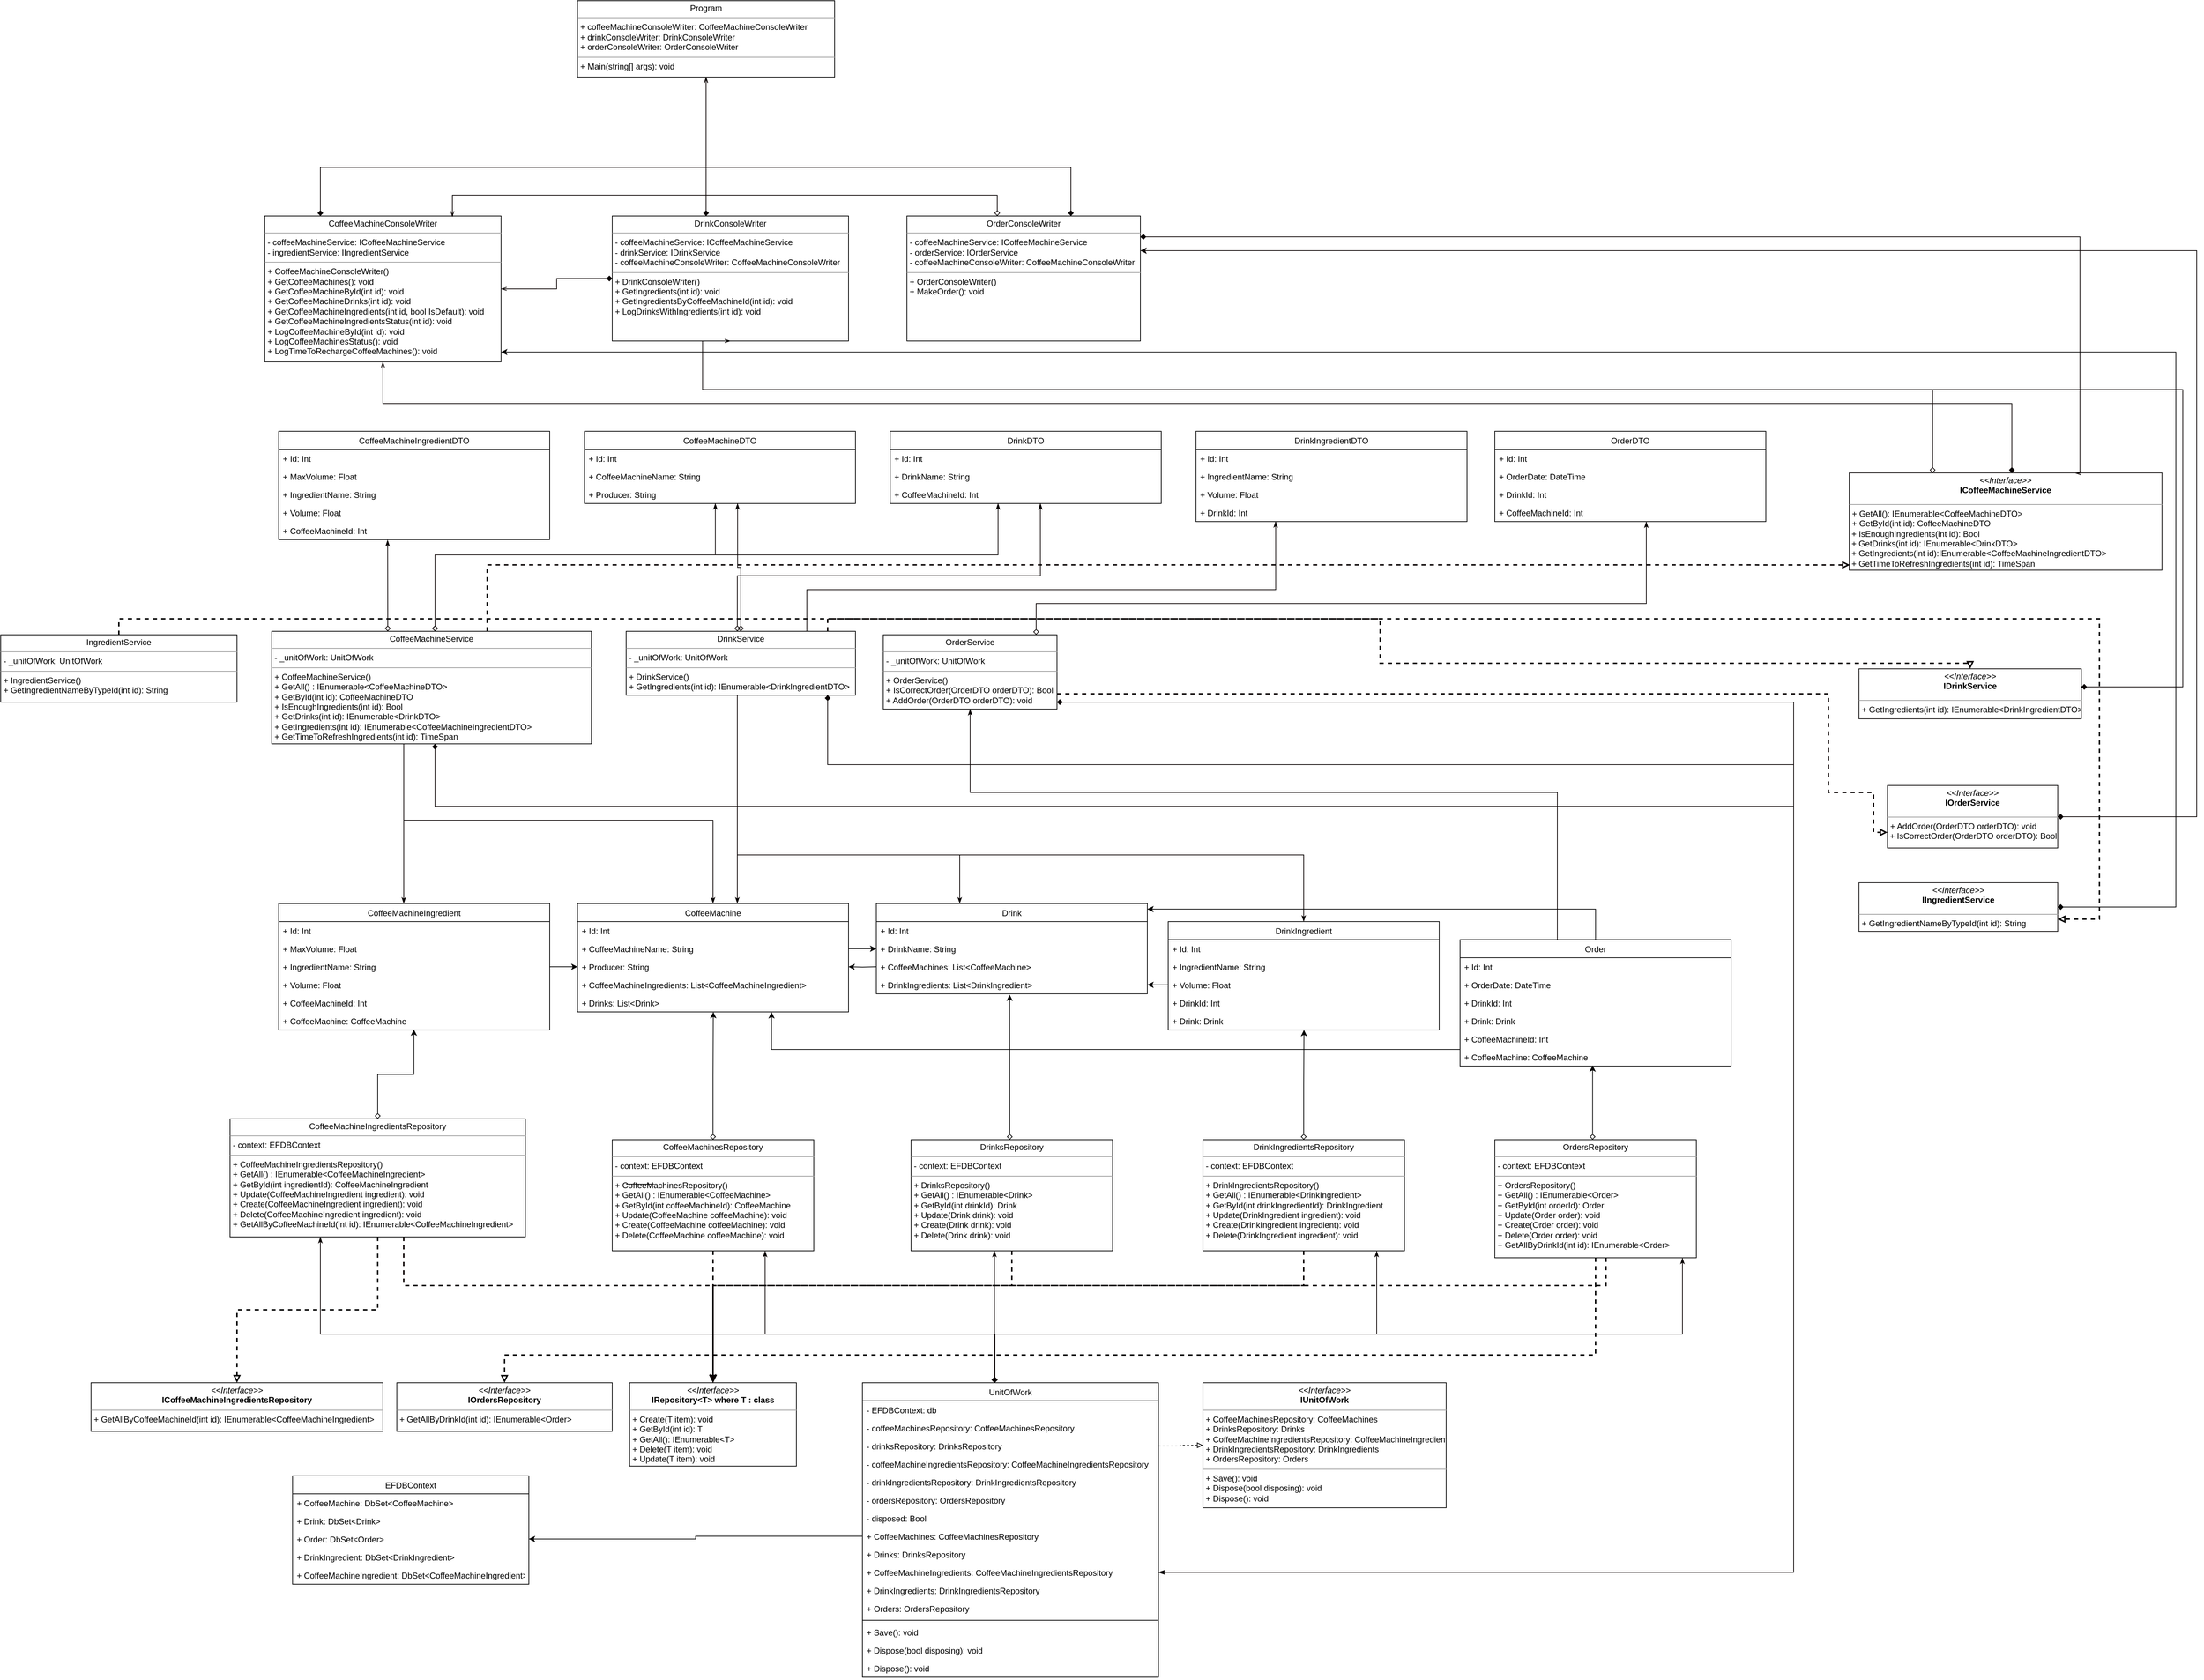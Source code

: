 <mxfile version="14.6.10" type="device"><diagram id="KZtvCCcx1QHwLJnkuLeK" name="Page-1"><mxGraphModel dx="3730" dy="2265" grid="1" gridSize="10" guides="1" tooltips="1" connect="1" arrows="1" fold="1" page="1" pageScale="1" pageWidth="827" pageHeight="1169" math="0" shadow="0"><root><mxCell id="0"/><mxCell id="1" parent="0"/><mxCell id="xM2VMJiX_8rq6E9N-CJC-20" value="EFDBContext" style="swimlane;fontStyle=0;childLayout=stackLayout;horizontal=1;startSize=26;fillColor=none;horizontalStack=0;resizeParent=1;resizeParentMax=0;resizeLast=0;collapsible=1;marginBottom=0;" parent="1" vertex="1"><mxGeometry x="-600" y="1084" width="340" height="156" as="geometry"/></mxCell><mxCell id="xM2VMJiX_8rq6E9N-CJC-21" value="+ CoffeeMachine: DbSet&lt;CoffeeMachine&gt;" style="text;strokeColor=none;fillColor=none;align=left;verticalAlign=top;spacingLeft=4;spacingRight=4;overflow=hidden;rotatable=0;points=[[0,0.5],[1,0.5]];portConstraint=eastwest;" parent="xM2VMJiX_8rq6E9N-CJC-20" vertex="1"><mxGeometry y="26" width="340" height="26" as="geometry"/></mxCell><mxCell id="xM2VMJiX_8rq6E9N-CJC-22" value="+ Drink: DbSet&lt;Drink&gt;" style="text;strokeColor=none;fillColor=none;align=left;verticalAlign=top;spacingLeft=4;spacingRight=4;overflow=hidden;rotatable=0;points=[[0,0.5],[1,0.5]];portConstraint=eastwest;" parent="xM2VMJiX_8rq6E9N-CJC-20" vertex="1"><mxGeometry y="52" width="340" height="26" as="geometry"/></mxCell><mxCell id="xM2VMJiX_8rq6E9N-CJC-23" value="+ Order: DbSet&lt;Order&gt;" style="text;strokeColor=none;fillColor=none;align=left;verticalAlign=top;spacingLeft=4;spacingRight=4;overflow=hidden;rotatable=0;points=[[0,0.5],[1,0.5]];portConstraint=eastwest;" parent="xM2VMJiX_8rq6E9N-CJC-20" vertex="1"><mxGeometry y="78" width="340" height="26" as="geometry"/></mxCell><mxCell id="xM2VMJiX_8rq6E9N-CJC-24" value="+ DrinkIngredient: DbSet&lt;DrinkIngredient&gt;" style="text;strokeColor=none;fillColor=none;align=left;verticalAlign=top;spacingLeft=4;spacingRight=4;overflow=hidden;rotatable=0;points=[[0,0.5],[1,0.5]];portConstraint=eastwest;" parent="xM2VMJiX_8rq6E9N-CJC-20" vertex="1"><mxGeometry y="104" width="340" height="26" as="geometry"/></mxCell><mxCell id="xM2VMJiX_8rq6E9N-CJC-25" value="+ CoffeeMachineIngredient: DbSet&lt;CoffeeMachineIngredient&gt;" style="text;strokeColor=none;fillColor=none;align=left;verticalAlign=top;spacingLeft=4;spacingRight=4;overflow=hidden;rotatable=0;points=[[0,0.5],[1,0.5]];portConstraint=eastwest;" parent="xM2VMJiX_8rq6E9N-CJC-20" vertex="1"><mxGeometry y="130" width="340" height="26" as="geometry"/></mxCell><mxCell id="jcWzeVAgneUk1Xx-XXln-118" style="edgeStyle=orthogonalEdgeStyle;rounded=0;jumpSize=4;orthogonalLoop=1;jettySize=auto;html=1;startArrow=classicThin;startFill=1;endArrow=none;endFill=0;strokeColor=#080000;strokeWidth=1;" parent="1" source="xM2VMJiX_8rq6E9N-CJC-26" target="jcWzeVAgneUk1Xx-XXln-91" edge="1"><mxGeometry relative="1" as="geometry"><Array as="points"><mxPoint x="5" y="140"/><mxPoint x="-440" y="140"/></Array></mxGeometry></mxCell><mxCell id="jcWzeVAgneUk1Xx-XXln-124" style="edgeStyle=orthogonalEdgeStyle;rounded=0;jumpSize=4;orthogonalLoop=1;jettySize=auto;html=1;startArrow=classicThin;startFill=1;endArrow=none;endFill=0;strokeColor=#080000;strokeWidth=1;" parent="1" source="xM2VMJiX_8rq6E9N-CJC-26" target="jcWzeVAgneUk1Xx-XXln-92" edge="1"><mxGeometry relative="1" as="geometry"><Array as="points"><mxPoint x="40" y="220"/><mxPoint x="40" y="220"/></Array></mxGeometry></mxCell><mxCell id="xM2VMJiX_8rq6E9N-CJC-26" value="CoffeeMachine" style="swimlane;fontStyle=0;childLayout=stackLayout;horizontal=1;startSize=26;fillColor=none;horizontalStack=0;resizeParent=1;resizeParentMax=0;resizeLast=0;collapsible=1;marginBottom=0;" parent="1" vertex="1"><mxGeometry x="-190" y="260" width="390" height="156" as="geometry"/></mxCell><mxCell id="xM2VMJiX_8rq6E9N-CJC-27" value="+ Id: Int" style="text;strokeColor=none;fillColor=none;align=left;verticalAlign=top;spacingLeft=4;spacingRight=4;overflow=hidden;rotatable=0;points=[[0,0.5],[1,0.5]];portConstraint=eastwest;" parent="xM2VMJiX_8rq6E9N-CJC-26" vertex="1"><mxGeometry y="26" width="390" height="26" as="geometry"/></mxCell><mxCell id="xM2VMJiX_8rq6E9N-CJC-28" value="+ CoffeeMachineName: String" style="text;strokeColor=none;fillColor=none;align=left;verticalAlign=top;spacingLeft=4;spacingRight=4;overflow=hidden;rotatable=0;points=[[0,0.5],[1,0.5]];portConstraint=eastwest;" parent="xM2VMJiX_8rq6E9N-CJC-26" vertex="1"><mxGeometry y="52" width="390" height="26" as="geometry"/></mxCell><mxCell id="xM2VMJiX_8rq6E9N-CJC-29" value="+ Producer: String" style="text;strokeColor=none;fillColor=none;align=left;verticalAlign=top;spacingLeft=4;spacingRight=4;overflow=hidden;rotatable=0;points=[[0,0.5],[1,0.5]];portConstraint=eastwest;" parent="xM2VMJiX_8rq6E9N-CJC-26" vertex="1"><mxGeometry y="78" width="390" height="26" as="geometry"/></mxCell><mxCell id="xM2VMJiX_8rq6E9N-CJC-30" value="+ CoffeeMachineIngredients: List&lt;CoffeeMachineIngredient&gt;" style="text;strokeColor=none;fillColor=none;align=left;verticalAlign=top;spacingLeft=4;spacingRight=4;overflow=hidden;rotatable=0;points=[[0,0.5],[1,0.5]];portConstraint=eastwest;" parent="xM2VMJiX_8rq6E9N-CJC-26" vertex="1"><mxGeometry y="104" width="390" height="26" as="geometry"/></mxCell><mxCell id="xM2VMJiX_8rq6E9N-CJC-31" value="+ Drinks: List&lt;Drink&gt;" style="text;strokeColor=none;fillColor=none;align=left;verticalAlign=top;spacingLeft=4;spacingRight=4;overflow=hidden;rotatable=0;points=[[0,0.5],[1,0.5]];portConstraint=eastwest;" parent="xM2VMJiX_8rq6E9N-CJC-26" vertex="1"><mxGeometry y="130" width="390" height="26" as="geometry"/></mxCell><mxCell id="jcWzeVAgneUk1Xx-XXln-123" style="edgeStyle=orthogonalEdgeStyle;rounded=0;jumpSize=4;orthogonalLoop=1;jettySize=auto;html=1;entryX=0.5;entryY=1;entryDx=0;entryDy=0;startArrow=classicThin;startFill=1;endArrow=none;endFill=0;strokeColor=#080000;strokeWidth=1;" parent="1" source="xM2VMJiX_8rq6E9N-CJC-32" target="jcWzeVAgneUk1Xx-XXln-92" edge="1"><mxGeometry relative="1" as="geometry"><Array as="points"><mxPoint x="360" y="190"/><mxPoint x="40" y="190"/></Array></mxGeometry></mxCell><mxCell id="xM2VMJiX_8rq6E9N-CJC-32" value="Drink" style="swimlane;fontStyle=0;childLayout=stackLayout;horizontal=1;startSize=26;fillColor=none;horizontalStack=0;resizeParent=1;resizeParentMax=0;resizeLast=0;collapsible=1;marginBottom=0;" parent="1" vertex="1"><mxGeometry x="240" y="260" width="390" height="130" as="geometry"/></mxCell><mxCell id="xM2VMJiX_8rq6E9N-CJC-33" value="+ Id: Int" style="text;strokeColor=none;fillColor=none;align=left;verticalAlign=top;spacingLeft=4;spacingRight=4;overflow=hidden;rotatable=0;points=[[0,0.5],[1,0.5]];portConstraint=eastwest;" parent="xM2VMJiX_8rq6E9N-CJC-32" vertex="1"><mxGeometry y="26" width="390" height="26" as="geometry"/></mxCell><mxCell id="xM2VMJiX_8rq6E9N-CJC-34" value="+ DrinkName: String" style="text;strokeColor=none;fillColor=none;align=left;verticalAlign=top;spacingLeft=4;spacingRight=4;overflow=hidden;rotatable=0;points=[[0,0.5],[1,0.5]];portConstraint=eastwest;" parent="xM2VMJiX_8rq6E9N-CJC-32" vertex="1"><mxGeometry y="52" width="390" height="26" as="geometry"/></mxCell><mxCell id="xM2VMJiX_8rq6E9N-CJC-38" value="+ CoffeeMachines: List&lt;CoffeeMachine&gt;" style="text;strokeColor=none;fillColor=none;align=left;verticalAlign=top;spacingLeft=4;spacingRight=4;overflow=hidden;rotatable=0;points=[[0,0.5],[1,0.5]];portConstraint=eastwest;" parent="xM2VMJiX_8rq6E9N-CJC-32" vertex="1"><mxGeometry y="78" width="390" height="26" as="geometry"/></mxCell><mxCell id="xM2VMJiX_8rq6E9N-CJC-37" value="+ DrinkIngredients: List&lt;DrinkIngredient&gt;" style="text;strokeColor=none;fillColor=none;align=left;verticalAlign=top;spacingLeft=4;spacingRight=4;overflow=hidden;rotatable=0;points=[[0,0.5],[1,0.5]];portConstraint=eastwest;" parent="xM2VMJiX_8rq6E9N-CJC-32" vertex="1"><mxGeometry y="104" width="390" height="26" as="geometry"/></mxCell><mxCell id="xM2VMJiX_8rq6E9N-CJC-39" value="Order" style="swimlane;fontStyle=0;childLayout=stackLayout;horizontal=1;startSize=26;fillColor=none;horizontalStack=0;resizeParent=1;resizeParentMax=0;resizeLast=0;collapsible=1;marginBottom=0;" parent="1" vertex="1"><mxGeometry x="1080" y="312" width="390" height="182" as="geometry"/></mxCell><mxCell id="xM2VMJiX_8rq6E9N-CJC-40" value="+ Id: Int" style="text;strokeColor=none;fillColor=none;align=left;verticalAlign=top;spacingLeft=4;spacingRight=4;overflow=hidden;rotatable=0;points=[[0,0.5],[1,0.5]];portConstraint=eastwest;" parent="xM2VMJiX_8rq6E9N-CJC-39" vertex="1"><mxGeometry y="26" width="390" height="26" as="geometry"/></mxCell><mxCell id="xM2VMJiX_8rq6E9N-CJC-41" value="+ OrderDate: DateTime" style="text;strokeColor=none;fillColor=none;align=left;verticalAlign=top;spacingLeft=4;spacingRight=4;overflow=hidden;rotatable=0;points=[[0,0.5],[1,0.5]];portConstraint=eastwest;" parent="xM2VMJiX_8rq6E9N-CJC-39" vertex="1"><mxGeometry y="52" width="390" height="26" as="geometry"/></mxCell><mxCell id="xM2VMJiX_8rq6E9N-CJC-42" value="+ DrinkId: Int" style="text;strokeColor=none;fillColor=none;align=left;verticalAlign=top;spacingLeft=4;spacingRight=4;overflow=hidden;rotatable=0;points=[[0,0.5],[1,0.5]];portConstraint=eastwest;" parent="xM2VMJiX_8rq6E9N-CJC-39" vertex="1"><mxGeometry y="78" width="390" height="26" as="geometry"/></mxCell><mxCell id="nRdVRnkQkhUJnmsMwAVf-9" value="+ Drink: Drink" style="text;strokeColor=none;fillColor=none;align=left;verticalAlign=top;spacingLeft=4;spacingRight=4;overflow=hidden;rotatable=0;points=[[0,0.5],[1,0.5]];portConstraint=eastwest;" parent="xM2VMJiX_8rq6E9N-CJC-39" vertex="1"><mxGeometry y="104" width="390" height="26" as="geometry"/></mxCell><mxCell id="nRdVRnkQkhUJnmsMwAVf-8" value="+ CoffeeMachineId: Int" style="text;strokeColor=none;fillColor=none;align=left;verticalAlign=top;spacingLeft=4;spacingRight=4;overflow=hidden;rotatable=0;points=[[0,0.5],[1,0.5]];portConstraint=eastwest;" parent="xM2VMJiX_8rq6E9N-CJC-39" vertex="1"><mxGeometry y="130" width="390" height="26" as="geometry"/></mxCell><mxCell id="xM2VMJiX_8rq6E9N-CJC-43" value="+ CoffeeMachine: CoffeeMachine" style="text;strokeColor=none;fillColor=none;align=left;verticalAlign=top;spacingLeft=4;spacingRight=4;overflow=hidden;rotatable=0;points=[[0,0.5],[1,0.5]];portConstraint=eastwest;" parent="xM2VMJiX_8rq6E9N-CJC-39" vertex="1"><mxGeometry y="156" width="390" height="26" as="geometry"/></mxCell><mxCell id="jcWzeVAgneUk1Xx-XXln-127" style="edgeStyle=orthogonalEdgeStyle;rounded=0;jumpSize=4;orthogonalLoop=1;jettySize=auto;html=1;startArrow=classicThin;startFill=1;endArrow=none;endFill=0;strokeColor=#080000;strokeWidth=1;" parent="1" source="xM2VMJiX_8rq6E9N-CJC-46" target="jcWzeVAgneUk1Xx-XXln-91" edge="1"><mxGeometry relative="1" as="geometry"><Array as="points"><mxPoint x="-440" y="210"/><mxPoint x="-440" y="210"/></Array></mxGeometry></mxCell><mxCell id="xM2VMJiX_8rq6E9N-CJC-46" value="CoffeeMachineIngredient" style="swimlane;fontStyle=0;childLayout=stackLayout;horizontal=1;startSize=26;fillColor=none;horizontalStack=0;resizeParent=1;resizeParentMax=0;resizeLast=0;collapsible=1;marginBottom=0;" parent="1" vertex="1"><mxGeometry x="-620" y="260" width="390" height="182" as="geometry"/></mxCell><mxCell id="xM2VMJiX_8rq6E9N-CJC-47" value="+ Id: Int" style="text;strokeColor=none;fillColor=none;align=left;verticalAlign=top;spacingLeft=4;spacingRight=4;overflow=hidden;rotatable=0;points=[[0,0.5],[1,0.5]];portConstraint=eastwest;" parent="xM2VMJiX_8rq6E9N-CJC-46" vertex="1"><mxGeometry y="26" width="390" height="26" as="geometry"/></mxCell><mxCell id="xM2VMJiX_8rq6E9N-CJC-48" value="+ MaxVolume: Float" style="text;strokeColor=none;fillColor=none;align=left;verticalAlign=top;spacingLeft=4;spacingRight=4;overflow=hidden;rotatable=0;points=[[0,0.5],[1,0.5]];portConstraint=eastwest;" parent="xM2VMJiX_8rq6E9N-CJC-46" vertex="1"><mxGeometry y="52" width="390" height="26" as="geometry"/></mxCell><mxCell id="xM2VMJiX_8rq6E9N-CJC-49" value="+ IngredientName: String" style="text;strokeColor=none;fillColor=none;align=left;verticalAlign=top;spacingLeft=4;spacingRight=4;overflow=hidden;rotatable=0;points=[[0,0.5],[1,0.5]];portConstraint=eastwest;" parent="xM2VMJiX_8rq6E9N-CJC-46" vertex="1"><mxGeometry y="78" width="390" height="26" as="geometry"/></mxCell><mxCell id="xM2VMJiX_8rq6E9N-CJC-53" value="+ Volume: Float" style="text;strokeColor=none;fillColor=none;align=left;verticalAlign=top;spacingLeft=4;spacingRight=4;overflow=hidden;rotatable=0;points=[[0,0.5],[1,0.5]];portConstraint=eastwest;" parent="xM2VMJiX_8rq6E9N-CJC-46" vertex="1"><mxGeometry y="104" width="390" height="26" as="geometry"/></mxCell><mxCell id="xM2VMJiX_8rq6E9N-CJC-50" value="+ CoffeeMachineId: Int" style="text;strokeColor=none;fillColor=none;align=left;verticalAlign=top;spacingLeft=4;spacingRight=4;overflow=hidden;rotatable=0;points=[[0,0.5],[1,0.5]];portConstraint=eastwest;" parent="xM2VMJiX_8rq6E9N-CJC-46" vertex="1"><mxGeometry y="130" width="390" height="26" as="geometry"/></mxCell><mxCell id="xM2VMJiX_8rq6E9N-CJC-51" value="+ CoffeeMachine: CoffeeMachine" style="text;strokeColor=none;fillColor=none;align=left;verticalAlign=top;spacingLeft=4;spacingRight=4;overflow=hidden;rotatable=0;points=[[0,0.5],[1,0.5]];portConstraint=eastwest;" parent="xM2VMJiX_8rq6E9N-CJC-46" vertex="1"><mxGeometry y="156" width="390" height="26" as="geometry"/></mxCell><mxCell id="jcWzeVAgneUk1Xx-XXln-128" style="edgeStyle=orthogonalEdgeStyle;rounded=0;jumpSize=4;orthogonalLoop=1;jettySize=auto;html=1;entryX=0.5;entryY=1;entryDx=0;entryDy=0;startArrow=classicThin;startFill=1;endArrow=none;endFill=0;strokeColor=#080000;strokeWidth=1;" parent="1" source="xM2VMJiX_8rq6E9N-CJC-54" target="jcWzeVAgneUk1Xx-XXln-92" edge="1"><mxGeometry relative="1" as="geometry"><Array as="points"><mxPoint x="855" y="190"/><mxPoint x="40" y="190"/></Array></mxGeometry></mxCell><mxCell id="xM2VMJiX_8rq6E9N-CJC-54" value="DrinkIngredient" style="swimlane;fontStyle=0;childLayout=stackLayout;horizontal=1;startSize=26;fillColor=none;horizontalStack=0;resizeParent=1;resizeParentMax=0;resizeLast=0;collapsible=1;marginBottom=0;" parent="1" vertex="1"><mxGeometry x="660" y="286" width="390" height="156" as="geometry"/></mxCell><mxCell id="xM2VMJiX_8rq6E9N-CJC-55" value="+ Id: Int" style="text;strokeColor=none;fillColor=none;align=left;verticalAlign=top;spacingLeft=4;spacingRight=4;overflow=hidden;rotatable=0;points=[[0,0.5],[1,0.5]];portConstraint=eastwest;" parent="xM2VMJiX_8rq6E9N-CJC-54" vertex="1"><mxGeometry y="26" width="390" height="26" as="geometry"/></mxCell><mxCell id="xM2VMJiX_8rq6E9N-CJC-57" value="+ IngredientName: String" style="text;strokeColor=none;fillColor=none;align=left;verticalAlign=top;spacingLeft=4;spacingRight=4;overflow=hidden;rotatable=0;points=[[0,0.5],[1,0.5]];portConstraint=eastwest;" parent="xM2VMJiX_8rq6E9N-CJC-54" vertex="1"><mxGeometry y="52" width="390" height="26" as="geometry"/></mxCell><mxCell id="xM2VMJiX_8rq6E9N-CJC-58" value="+ Volume: Float" style="text;strokeColor=none;fillColor=none;align=left;verticalAlign=top;spacingLeft=4;spacingRight=4;overflow=hidden;rotatable=0;points=[[0,0.5],[1,0.5]];portConstraint=eastwest;" parent="xM2VMJiX_8rq6E9N-CJC-54" vertex="1"><mxGeometry y="78" width="390" height="26" as="geometry"/></mxCell><mxCell id="xM2VMJiX_8rq6E9N-CJC-59" value="+ DrinkId: Int" style="text;strokeColor=none;fillColor=none;align=left;verticalAlign=top;spacingLeft=4;spacingRight=4;overflow=hidden;rotatable=0;points=[[0,0.5],[1,0.5]];portConstraint=eastwest;" parent="xM2VMJiX_8rq6E9N-CJC-54" vertex="1"><mxGeometry y="104" width="390" height="26" as="geometry"/></mxCell><mxCell id="xM2VMJiX_8rq6E9N-CJC-60" value="+ Drink: Drink" style="text;strokeColor=none;fillColor=none;align=left;verticalAlign=top;spacingLeft=4;spacingRight=4;overflow=hidden;rotatable=0;points=[[0,0.5],[1,0.5]];portConstraint=eastwest;" parent="xM2VMJiX_8rq6E9N-CJC-54" vertex="1"><mxGeometry y="130" width="390" height="26" as="geometry"/></mxCell><mxCell id="xM2VMJiX_8rq6E9N-CJC-61" style="edgeStyle=orthogonalEdgeStyle;rounded=0;orthogonalLoop=1;jettySize=auto;html=1;entryX=1;entryY=0.5;entryDx=0;entryDy=0;startArrow=none;startFill=0;" parent="1" target="xM2VMJiX_8rq6E9N-CJC-29" edge="1"><mxGeometry relative="1" as="geometry"><mxPoint x="240" y="351" as="sourcePoint"/></mxGeometry></mxCell><mxCell id="xM2VMJiX_8rq6E9N-CJC-66" value="UnitOfWork" style="swimlane;fontStyle=0;childLayout=stackLayout;horizontal=1;startSize=26;fillColor=none;horizontalStack=0;resizeParent=1;resizeParentMax=0;resizeLast=0;collapsible=1;marginBottom=0;" parent="1" vertex="1"><mxGeometry x="220" y="950" width="426" height="424" as="geometry"/></mxCell><mxCell id="xM2VMJiX_8rq6E9N-CJC-67" value="- EFDBContext: db" style="text;strokeColor=none;fillColor=none;align=left;verticalAlign=top;spacingLeft=4;spacingRight=4;overflow=hidden;rotatable=0;points=[[0,0.5],[1,0.5]];portConstraint=eastwest;" parent="xM2VMJiX_8rq6E9N-CJC-66" vertex="1"><mxGeometry y="26" width="426" height="26" as="geometry"/></mxCell><mxCell id="xM2VMJiX_8rq6E9N-CJC-68" value="- coffeeMachinesRepository: CoffeeMachinesRepository" style="text;strokeColor=none;fillColor=none;align=left;verticalAlign=top;spacingLeft=4;spacingRight=4;overflow=hidden;rotatable=0;points=[[0,0.5],[1,0.5]];portConstraint=eastwest;" parent="xM2VMJiX_8rq6E9N-CJC-66" vertex="1"><mxGeometry y="52" width="426" height="26" as="geometry"/></mxCell><mxCell id="xM2VMJiX_8rq6E9N-CJC-69" value="- drinksRepository: DrinksRepository " style="text;strokeColor=none;fillColor=none;align=left;verticalAlign=top;spacingLeft=4;spacingRight=4;overflow=hidden;rotatable=0;points=[[0,0.5],[1,0.5]];portConstraint=eastwest;" parent="xM2VMJiX_8rq6E9N-CJC-66" vertex="1"><mxGeometry y="78" width="426" height="26" as="geometry"/></mxCell><mxCell id="xM2VMJiX_8rq6E9N-CJC-70" value="- coffeeMachineIngredientsRepository: CoffeeMachineIngredientsRepository" style="text;strokeColor=none;fillColor=none;align=left;verticalAlign=top;spacingLeft=4;spacingRight=4;overflow=hidden;rotatable=0;points=[[0,0.5],[1,0.5]];portConstraint=eastwest;" parent="xM2VMJiX_8rq6E9N-CJC-66" vertex="1"><mxGeometry y="104" width="426" height="26" as="geometry"/></mxCell><mxCell id="xM2VMJiX_8rq6E9N-CJC-71" value="- drinkIngredientsRepository: DrinkIngredientsRepository" style="text;strokeColor=none;fillColor=none;align=left;verticalAlign=top;spacingLeft=4;spacingRight=4;overflow=hidden;rotatable=0;points=[[0,0.5],[1,0.5]];portConstraint=eastwest;" parent="xM2VMJiX_8rq6E9N-CJC-66" vertex="1"><mxGeometry y="130" width="426" height="26" as="geometry"/></mxCell><mxCell id="xM2VMJiX_8rq6E9N-CJC-72" value="- ordersRepository: OrdersRepository" style="text;strokeColor=none;fillColor=none;align=left;verticalAlign=top;spacingLeft=4;spacingRight=4;overflow=hidden;rotatable=0;points=[[0,0.5],[1,0.5]];portConstraint=eastwest;" parent="xM2VMJiX_8rq6E9N-CJC-66" vertex="1"><mxGeometry y="156" width="426" height="26" as="geometry"/></mxCell><mxCell id="xM2VMJiX_8rq6E9N-CJC-81" value="- disposed: Bool" style="text;strokeColor=none;fillColor=none;align=left;verticalAlign=top;spacingLeft=4;spacingRight=4;overflow=hidden;rotatable=0;points=[[0,0.5],[1,0.5]];portConstraint=eastwest;" parent="xM2VMJiX_8rq6E9N-CJC-66" vertex="1"><mxGeometry y="182" width="426" height="26" as="geometry"/></mxCell><mxCell id="xM2VMJiX_8rq6E9N-CJC-73" value="+ CoffeeMachines: CoffeeMachinesRepository" style="text;strokeColor=none;fillColor=none;align=left;verticalAlign=top;spacingLeft=4;spacingRight=4;overflow=hidden;rotatable=0;points=[[0,0.5],[1,0.5]];portConstraint=eastwest;" parent="xM2VMJiX_8rq6E9N-CJC-66" vertex="1"><mxGeometry y="208" width="426" height="26" as="geometry"/></mxCell><mxCell id="xM2VMJiX_8rq6E9N-CJC-74" value="+ Drinks: DrinksRepository " style="text;strokeColor=none;fillColor=none;align=left;verticalAlign=top;spacingLeft=4;spacingRight=4;overflow=hidden;rotatable=0;points=[[0,0.5],[1,0.5]];portConstraint=eastwest;" parent="xM2VMJiX_8rq6E9N-CJC-66" vertex="1"><mxGeometry y="234" width="426" height="26" as="geometry"/></mxCell><mxCell id="xM2VMJiX_8rq6E9N-CJC-75" value="+ CoffeeMachineIngredients: CoffeeMachineIngredientsRepository" style="text;strokeColor=none;fillColor=none;align=left;verticalAlign=top;spacingLeft=4;spacingRight=4;overflow=hidden;rotatable=0;points=[[0,0.5],[1,0.5]];portConstraint=eastwest;" parent="xM2VMJiX_8rq6E9N-CJC-66" vertex="1"><mxGeometry y="260" width="426" height="26" as="geometry"/></mxCell><mxCell id="xM2VMJiX_8rq6E9N-CJC-76" value="+ DrinkIngredients: DrinkIngredientsRepository" style="text;strokeColor=none;fillColor=none;align=left;verticalAlign=top;spacingLeft=4;spacingRight=4;overflow=hidden;rotatable=0;points=[[0,0.5],[1,0.5]];portConstraint=eastwest;" parent="xM2VMJiX_8rq6E9N-CJC-66" vertex="1"><mxGeometry y="286" width="426" height="26" as="geometry"/></mxCell><mxCell id="xM2VMJiX_8rq6E9N-CJC-77" value="+ Orders: OrdersRepository" style="text;strokeColor=none;fillColor=none;align=left;verticalAlign=top;spacingLeft=4;spacingRight=4;overflow=hidden;rotatable=0;points=[[0,0.5],[1,0.5]];portConstraint=eastwest;" parent="xM2VMJiX_8rq6E9N-CJC-66" vertex="1"><mxGeometry y="312" width="426" height="26" as="geometry"/></mxCell><mxCell id="xM2VMJiX_8rq6E9N-CJC-80" value="" style="line;strokeWidth=1;fillColor=none;align=left;verticalAlign=middle;spacingTop=-1;spacingLeft=3;spacingRight=3;rotatable=0;labelPosition=right;points=[];portConstraint=eastwest;" parent="xM2VMJiX_8rq6E9N-CJC-66" vertex="1"><mxGeometry y="338" width="426" height="8" as="geometry"/></mxCell><mxCell id="xM2VMJiX_8rq6E9N-CJC-78" value="+ Save(): void" style="text;strokeColor=none;fillColor=none;align=left;verticalAlign=top;spacingLeft=4;spacingRight=4;overflow=hidden;rotatable=0;points=[[0,0.5],[1,0.5]];portConstraint=eastwest;" parent="xM2VMJiX_8rq6E9N-CJC-66" vertex="1"><mxGeometry y="346" width="426" height="26" as="geometry"/></mxCell><mxCell id="xM2VMJiX_8rq6E9N-CJC-79" value="+ Dispose(bool disposing): void" style="text;strokeColor=none;fillColor=none;align=left;verticalAlign=top;spacingLeft=4;spacingRight=4;overflow=hidden;rotatable=0;points=[[0,0.5],[1,0.5]];portConstraint=eastwest;" parent="xM2VMJiX_8rq6E9N-CJC-66" vertex="1"><mxGeometry y="372" width="426" height="26" as="geometry"/></mxCell><mxCell id="xM2VMJiX_8rq6E9N-CJC-82" value="+ Dispose(): void" style="text;strokeColor=none;fillColor=none;align=left;verticalAlign=top;spacingLeft=4;spacingRight=4;overflow=hidden;rotatable=0;points=[[0,0.5],[1,0.5]];portConstraint=eastwest;" parent="xM2VMJiX_8rq6E9N-CJC-66" vertex="1"><mxGeometry y="398" width="426" height="26" as="geometry"/></mxCell><mxCell id="xM2VMJiX_8rq6E9N-CJC-83" value="&lt;p style=&quot;margin: 0px ; margin-top: 4px ; text-align: center&quot;&gt;&lt;i&gt;&amp;lt;&amp;lt;Interface&amp;gt;&amp;gt;&lt;/i&gt;&lt;br&gt;&lt;b&gt;IUnitOfWork&lt;/b&gt;&lt;br&gt;&lt;/p&gt;&lt;hr size=&quot;1&quot;&gt;&lt;p style=&quot;margin: 0px ; margin-left: 4px&quot;&gt;+ CoffeeMachinesRepository: CoffeeMachines&lt;br&gt;+ DrinksRepository: Drinks&lt;br&gt;&lt;/p&gt;&lt;p style=&quot;margin: 0px ; margin-left: 4px&quot;&gt;+ CoffeeMachineIngredientsRepository: CoffeeMachineIngredients&lt;br&gt;&lt;/p&gt;&lt;p style=&quot;margin: 0px ; margin-left: 4px&quot;&gt;+ DrinkIngredientsRepository: DrinkIngredients&lt;br&gt;&lt;/p&gt;&lt;p style=&quot;margin: 0px ; margin-left: 4px&quot;&gt;+ OrdersRepository: Orders&lt;br&gt;&lt;/p&gt;&lt;hr size=&quot;1&quot;&gt;&lt;p style=&quot;margin: 0px ; margin-left: 4px&quot;&gt;+ Save(): void&lt;br&gt;&lt;/p&gt;&lt;p style=&quot;margin: 0px ; margin-left: 4px&quot;&gt;+ Dispose(bool disposing): void&lt;br&gt;&lt;/p&gt;&lt;p style=&quot;margin: 0px ; margin-left: 4px&quot;&gt;+ Dispose(): void&lt;br&gt;&lt;/p&gt;" style="verticalAlign=top;align=left;overflow=fill;fontSize=12;fontFamily=Helvetica;html=1;fillColor=none;" parent="1" vertex="1"><mxGeometry x="710" y="950" width="350" height="180" as="geometry"/></mxCell><mxCell id="xM2VMJiX_8rq6E9N-CJC-84" style="edgeStyle=orthogonalEdgeStyle;rounded=0;orthogonalLoop=1;jettySize=auto;html=1;entryX=0;entryY=0.5;entryDx=0;entryDy=0;startArrow=none;startFill=0;endArrow=block;endFill=0;dashed=1;" parent="1" source="xM2VMJiX_8rq6E9N-CJC-69" target="xM2VMJiX_8rq6E9N-CJC-83" edge="1"><mxGeometry relative="1" as="geometry"/></mxCell><mxCell id="jcWzeVAgneUk1Xx-XXln-54" style="edgeStyle=orthogonalEdgeStyle;rounded=0;orthogonalLoop=1;jettySize=auto;html=1;entryX=0.501;entryY=1.005;entryDx=0;entryDy=0;entryPerimeter=0;startArrow=diamond;startFill=0;" parent="1" source="jcWzeVAgneUk1Xx-XXln-1" target="xM2VMJiX_8rq6E9N-CJC-31" edge="1"><mxGeometry relative="1" as="geometry"/></mxCell><mxCell id="jcWzeVAgneUk1Xx-XXln-79" style="edgeStyle=orthogonalEdgeStyle;rounded=0;jumpSize=4;orthogonalLoop=1;jettySize=auto;html=1;entryX=0.5;entryY=0;entryDx=0;entryDy=0;dashed=1;startArrow=none;startFill=0;endArrow=block;endFill=0;strokeColor=#080000;strokeWidth=2;" parent="1" source="jcWzeVAgneUk1Xx-XXln-1" target="jcWzeVAgneUk1Xx-XXln-14" edge="1"><mxGeometry relative="1" as="geometry"/></mxCell><mxCell id="jcWzeVAgneUk1Xx-XXln-86" style="edgeStyle=orthogonalEdgeStyle;rounded=0;jumpSize=4;orthogonalLoop=1;jettySize=auto;html=1;startArrow=classicThin;startFill=1;endArrow=diamond;endFill=1;strokeColor=#080000;strokeWidth=1;" parent="1" source="jcWzeVAgneUk1Xx-XXln-1" edge="1"><mxGeometry relative="1" as="geometry"><mxPoint x="410.0" y="950" as="targetPoint"/><Array as="points"><mxPoint x="80" y="880"/><mxPoint x="410" y="880"/></Array></mxGeometry></mxCell><mxCell id="jcWzeVAgneUk1Xx-XXln-1" value="&lt;p style=&quot;margin: 0px ; margin-top: 4px ; text-align: center&quot;&gt;CoffeeMachinesRepository&lt;br&gt;&lt;/p&gt;&lt;hr size=&quot;1&quot;&gt;&lt;p style=&quot;margin: 0px ; margin-left: 4px&quot;&gt;- context: EFDBContext&lt;/p&gt;&lt;hr size=&quot;1&quot;&gt;&lt;p style=&quot;margin: 0px ; margin-left: 4px&quot;&gt;+ CoffeeMachinesRepository()&lt;/p&gt;&lt;p style=&quot;margin: 0px ; margin-left: 4px&quot;&gt;+&amp;nbsp;GetAll() :&amp;nbsp;IEnumerable&amp;lt;CoffeeMachine&amp;gt;&lt;/p&gt;&lt;p style=&quot;margin: 0px ; margin-left: 4px&quot;&gt;+ GetById(int coffeeMachineId): CoffeeMachine&lt;/p&gt;&lt;p style=&quot;margin: 0px ; margin-left: 4px&quot;&gt;+ Update(CoffeeMachine coffeeMachine): void&lt;/p&gt;&lt;p style=&quot;margin: 0px ; margin-left: 4px&quot;&gt;+ Create(CoffeeMachine coffeeMachine): void&lt;br&gt;&lt;/p&gt;&lt;p style=&quot;margin: 0px ; margin-left: 4px&quot;&gt;+ Delete(CoffeeMachine coffeeMachine): void&lt;br&gt;&lt;/p&gt;" style="verticalAlign=top;align=left;overflow=fill;fontSize=12;fontFamily=Helvetica;html=1;fillColor=none;" parent="1" vertex="1"><mxGeometry x="-140" y="600" width="290" height="160" as="geometry"/></mxCell><mxCell id="jcWzeVAgneUk1Xx-XXln-53" style="edgeStyle=orthogonalEdgeStyle;rounded=0;orthogonalLoop=1;jettySize=auto;html=1;entryX=0.499;entryY=0.973;entryDx=0;entryDy=0;entryPerimeter=0;startArrow=diamond;startFill=0;" parent="1" source="jcWzeVAgneUk1Xx-XXln-2" target="xM2VMJiX_8rq6E9N-CJC-51" edge="1"><mxGeometry relative="1" as="geometry"/></mxCell><mxCell id="jcWzeVAgneUk1Xx-XXln-78" style="edgeStyle=orthogonalEdgeStyle;rounded=0;jumpSize=4;orthogonalLoop=1;jettySize=auto;html=1;dashed=1;startArrow=none;startFill=0;endArrow=block;endFill=0;strokeColor=#080000;entryX=0.5;entryY=0;entryDx=0;entryDy=0;strokeWidth=2;" parent="1" source="jcWzeVAgneUk1Xx-XXln-2" target="jcWzeVAgneUk1Xx-XXln-14" edge="1"><mxGeometry relative="1" as="geometry"><mxPoint x="-425" y="880" as="targetPoint"/><Array as="points"><mxPoint x="-440" y="810"/><mxPoint x="5" y="810"/></Array></mxGeometry></mxCell><mxCell id="jcWzeVAgneUk1Xx-XXln-88" style="edgeStyle=orthogonalEdgeStyle;rounded=0;jumpSize=4;orthogonalLoop=1;jettySize=auto;html=1;startArrow=classicThin;startFill=1;endArrow=diamond;endFill=1;strokeColor=#080000;strokeWidth=1;" parent="1" source="jcWzeVAgneUk1Xx-XXln-2" edge="1"><mxGeometry relative="1" as="geometry"><mxPoint x="410.667" y="950" as="targetPoint"/><Array as="points"><mxPoint x="-560" y="880"/><mxPoint x="411" y="880"/></Array></mxGeometry></mxCell><mxCell id="s3RYC1_n0yr7zVd9vYVV-3" style="edgeStyle=orthogonalEdgeStyle;rounded=0;orthogonalLoop=1;jettySize=auto;html=1;entryX=0.5;entryY=0;entryDx=0;entryDy=0;dashed=1;strokeWidth=2;endArrow=block;endFill=0;" edge="1" parent="1" source="jcWzeVAgneUk1Xx-XXln-2" target="s3RYC1_n0yr7zVd9vYVV-2"><mxGeometry relative="1" as="geometry"/></mxCell><mxCell id="jcWzeVAgneUk1Xx-XXln-2" value="&lt;p style=&quot;margin: 0px ; margin-top: 4px ; text-align: center&quot;&gt;CoffeeMachineIngredientsRepository&lt;br&gt;&lt;/p&gt;&lt;hr size=&quot;1&quot;&gt;&lt;p style=&quot;margin: 0px ; margin-left: 4px&quot;&gt;- context: EFDBContext&lt;/p&gt;&lt;hr size=&quot;1&quot;&gt;&lt;p style=&quot;margin: 0px ; margin-left: 4px&quot;&gt;+&amp;nbsp;&lt;span style=&quot;text-align: center&quot;&gt;CoffeeMachineIngredientsRepository&lt;/span&gt;()&lt;/p&gt;&lt;p style=&quot;margin: 0px ; margin-left: 4px&quot;&gt;+&amp;nbsp;GetAll() :&amp;nbsp;IEnumerable&amp;lt;CoffeeMachineIngredient&amp;gt;&lt;/p&gt;&lt;p style=&quot;margin: 0px ; margin-left: 4px&quot;&gt;+ GetById(int ingredientId): CoffeeMachineIngredient&lt;/p&gt;&lt;p style=&quot;margin: 0px ; margin-left: 4px&quot;&gt;+ Update(CoffeeMachineIngredient ingredient): void&lt;/p&gt;&lt;p style=&quot;margin: 0px ; margin-left: 4px&quot;&gt;+ Create(CoffeeMachineIngredient ingredient): void&lt;br&gt;&lt;/p&gt;&lt;p style=&quot;margin: 0px ; margin-left: 4px&quot;&gt;+ Delete(CoffeeMachineIngredient ingredient): void&lt;br&gt;&lt;/p&gt;&lt;p style=&quot;margin: 0px ; margin-left: 4px&quot;&gt;+ GetAllByCoffeeMachineId(int id): IEnumerable&amp;lt;CoffeeMachineIngredient&amp;gt;&lt;br&gt;&lt;/p&gt;" style="verticalAlign=top;align=left;overflow=fill;fontSize=12;fontFamily=Helvetica;html=1;fillColor=none;" parent="1" vertex="1"><mxGeometry x="-690" y="570" width="425" height="170" as="geometry"/></mxCell><mxCell id="jcWzeVAgneUk1Xx-XXln-56" style="edgeStyle=orthogonalEdgeStyle;rounded=0;orthogonalLoop=1;jettySize=auto;html=1;entryX=0.492;entryY=1.049;entryDx=0;entryDy=0;entryPerimeter=0;startArrow=diamond;startFill=0;" parent="1" source="jcWzeVAgneUk1Xx-XXln-3" target="xM2VMJiX_8rq6E9N-CJC-37" edge="1"><mxGeometry relative="1" as="geometry"><Array as="points"><mxPoint x="432" y="550"/><mxPoint x="432" y="550"/></Array></mxGeometry></mxCell><mxCell id="jcWzeVAgneUk1Xx-XXln-80" style="edgeStyle=orthogonalEdgeStyle;rounded=0;jumpSize=4;orthogonalLoop=1;jettySize=auto;html=1;dashed=1;startArrow=none;startFill=0;endArrow=block;endFill=0;strokeColor=#080000;strokeWidth=2;entryX=0.5;entryY=0;entryDx=0;entryDy=0;" parent="1" source="jcWzeVAgneUk1Xx-XXln-3" target="jcWzeVAgneUk1Xx-XXln-14" edge="1"><mxGeometry relative="1" as="geometry"><mxPoint x="180" y="890" as="targetPoint"/><Array as="points"><mxPoint x="435" y="810"/><mxPoint x="5" y="810"/></Array></mxGeometry></mxCell><mxCell id="jcWzeVAgneUk1Xx-XXln-83" style="edgeStyle=orthogonalEdgeStyle;rounded=0;jumpSize=4;orthogonalLoop=1;jettySize=auto;html=1;startArrow=classicThin;startFill=1;endArrow=diamond;endFill=1;strokeColor=#080000;strokeWidth=1;" parent="1" source="jcWzeVAgneUk1Xx-XXln-3" edge="1"><mxGeometry relative="1" as="geometry"><mxPoint x="410" y="950" as="targetPoint"/><Array as="points"><mxPoint x="410" y="950"/></Array></mxGeometry></mxCell><mxCell id="jcWzeVAgneUk1Xx-XXln-3" value="&lt;p style=&quot;margin: 0px ; margin-top: 4px ; text-align: center&quot;&gt;DrinksRepository&lt;br&gt;&lt;/p&gt;&lt;hr size=&quot;1&quot;&gt;&lt;p style=&quot;margin: 0px ; margin-left: 4px&quot;&gt;- context: EFDBContext&lt;/p&gt;&lt;hr size=&quot;1&quot;&gt;&lt;p style=&quot;margin: 0px ; margin-left: 4px&quot;&gt;+ DrinksRepository()&lt;/p&gt;&lt;p style=&quot;margin: 0px ; margin-left: 4px&quot;&gt;+&amp;nbsp;GetAll() :&amp;nbsp;IEnumerable&amp;lt;Drink&amp;gt;&lt;/p&gt;&lt;p style=&quot;margin: 0px ; margin-left: 4px&quot;&gt;+ GetById(int drinkId): Drink&lt;/p&gt;&lt;p style=&quot;margin: 0px ; margin-left: 4px&quot;&gt;+ Update(Drink drink): void&lt;/p&gt;&lt;p style=&quot;margin: 0px ; margin-left: 4px&quot;&gt;+ Create(Drink drink): void&lt;br&gt;&lt;/p&gt;&lt;p style=&quot;margin: 0px ; margin-left: 4px&quot;&gt;+ Delete(Drink drink): void&lt;br&gt;&lt;/p&gt;" style="verticalAlign=top;align=left;overflow=fill;fontSize=12;fontFamily=Helvetica;html=1;fillColor=none;" parent="1" vertex="1"><mxGeometry x="290" y="600" width="290" height="160" as="geometry"/></mxCell><mxCell id="jcWzeVAgneUk1Xx-XXln-57" style="edgeStyle=orthogonalEdgeStyle;rounded=0;orthogonalLoop=1;jettySize=auto;html=1;entryX=0.501;entryY=1;entryDx=0;entryDy=0;entryPerimeter=0;startArrow=diamond;startFill=0;" parent="1" source="jcWzeVAgneUk1Xx-XXln-4" target="xM2VMJiX_8rq6E9N-CJC-60" edge="1"><mxGeometry relative="1" as="geometry"/></mxCell><mxCell id="jcWzeVAgneUk1Xx-XXln-81" style="edgeStyle=orthogonalEdgeStyle;rounded=0;jumpSize=4;orthogonalLoop=1;jettySize=auto;html=1;entryX=0.5;entryY=0;entryDx=0;entryDy=0;dashed=1;startArrow=none;startFill=0;endArrow=block;endFill=0;strokeColor=#080000;strokeWidth=2;" parent="1" source="jcWzeVAgneUk1Xx-XXln-4" target="jcWzeVAgneUk1Xx-XXln-14" edge="1"><mxGeometry relative="1" as="geometry"><Array as="points"><mxPoint x="855" y="810"/><mxPoint x="5" y="810"/></Array></mxGeometry></mxCell><mxCell id="jcWzeVAgneUk1Xx-XXln-85" style="edgeStyle=orthogonalEdgeStyle;rounded=0;jumpSize=4;orthogonalLoop=1;jettySize=auto;html=1;startArrow=classicThin;startFill=1;endArrow=diamond;endFill=1;strokeColor=#080000;strokeWidth=1;" parent="1" source="jcWzeVAgneUk1Xx-XXln-4" edge="1"><mxGeometry relative="1" as="geometry"><mxPoint x="410" y="950" as="targetPoint"/><Array as="points"><mxPoint x="960" y="880"/><mxPoint x="410" y="880"/></Array></mxGeometry></mxCell><mxCell id="jcWzeVAgneUk1Xx-XXln-4" value="&lt;p style=&quot;margin: 0px ; margin-top: 4px ; text-align: center&quot;&gt;DrinkIngredientsRepository&lt;br&gt;&lt;/p&gt;&lt;hr size=&quot;1&quot;&gt;&lt;p style=&quot;margin: 0px ; margin-left: 4px&quot;&gt;- context: EFDBContext&lt;/p&gt;&lt;hr size=&quot;1&quot;&gt;&lt;p style=&quot;margin: 0px ; margin-left: 4px&quot;&gt;+ DrinkIngredientsRepository()&lt;/p&gt;&lt;p style=&quot;margin: 0px ; margin-left: 4px&quot;&gt;+&amp;nbsp;GetAll() :&amp;nbsp;IEnumerable&amp;lt;DrinkIngredient&amp;gt;&lt;/p&gt;&lt;p style=&quot;margin: 0px ; margin-left: 4px&quot;&gt;+ GetById(int drinkIngredientId): DrinkIngredient&lt;/p&gt;&lt;p style=&quot;margin: 0px ; margin-left: 4px&quot;&gt;+ Update(DrinkIngredient ingredient): void&lt;/p&gt;&lt;p style=&quot;margin: 0px ; margin-left: 4px&quot;&gt;+ Create(DrinkIngredient ingredient): void&lt;br&gt;&lt;/p&gt;&lt;p style=&quot;margin: 0px ; margin-left: 4px&quot;&gt;+ Delete(DrinkIngredient ingredient): void&lt;br&gt;&lt;/p&gt;" style="verticalAlign=top;align=left;overflow=fill;fontSize=12;fontFamily=Helvetica;html=1;fillColor=none;" parent="1" vertex="1"><mxGeometry x="710" y="600" width="290" height="160" as="geometry"/></mxCell><mxCell id="jcWzeVAgneUk1Xx-XXln-58" style="edgeStyle=orthogonalEdgeStyle;rounded=0;orthogonalLoop=1;jettySize=auto;html=1;entryX=0.489;entryY=0.962;entryDx=0;entryDy=0;entryPerimeter=0;startArrow=diamond;startFill=0;" parent="1" source="jcWzeVAgneUk1Xx-XXln-5" target="xM2VMJiX_8rq6E9N-CJC-43" edge="1"><mxGeometry relative="1" as="geometry"><Array as="points"><mxPoint x="1271" y="521"/></Array></mxGeometry></mxCell><mxCell id="jcWzeVAgneUk1Xx-XXln-89" style="edgeStyle=orthogonalEdgeStyle;rounded=0;jumpSize=4;orthogonalLoop=1;jettySize=auto;html=1;startArrow=classicThin;startFill=1;endArrow=diamond;endFill=1;strokeColor=#080000;strokeWidth=1;" parent="1" source="jcWzeVAgneUk1Xx-XXln-5" edge="1"><mxGeometry relative="1" as="geometry"><mxPoint x="410" y="950" as="targetPoint"/><Array as="points"><mxPoint x="1400" y="880"/><mxPoint x="410" y="880"/></Array></mxGeometry></mxCell><mxCell id="jcWzeVAgneUk1Xx-XXln-90" style="edgeStyle=orthogonalEdgeStyle;rounded=0;jumpSize=4;orthogonalLoop=1;jettySize=auto;html=1;entryX=0.5;entryY=0;entryDx=0;entryDy=0;startArrow=none;startFill=0;endArrow=classicThin;endFill=1;strokeColor=#080000;strokeWidth=2;dashed=1;" parent="1" source="jcWzeVAgneUk1Xx-XXln-5" target="jcWzeVAgneUk1Xx-XXln-14" edge="1"><mxGeometry relative="1" as="geometry"><Array as="points"><mxPoint x="1290" y="810"/><mxPoint x="5" y="810"/></Array></mxGeometry></mxCell><mxCell id="s3RYC1_n0yr7zVd9vYVV-4" style="edgeStyle=orthogonalEdgeStyle;rounded=0;orthogonalLoop=1;jettySize=auto;html=1;dashed=1;strokeWidth=2;endArrow=block;endFill=0;" edge="1" parent="1" source="jcWzeVAgneUk1Xx-XXln-5" target="s3RYC1_n0yr7zVd9vYVV-1"><mxGeometry relative="1" as="geometry"><Array as="points"><mxPoint x="1275" y="910"/><mxPoint x="-295" y="910"/></Array></mxGeometry></mxCell><mxCell id="jcWzeVAgneUk1Xx-XXln-5" value="&lt;p style=&quot;margin: 0px ; margin-top: 4px ; text-align: center&quot;&gt;OrdersRepository&lt;br&gt;&lt;/p&gt;&lt;hr size=&quot;1&quot;&gt;&lt;p style=&quot;margin: 0px ; margin-left: 4px&quot;&gt;- context: EFDBContext&lt;/p&gt;&lt;hr size=&quot;1&quot;&gt;&lt;p style=&quot;margin: 0px ; margin-left: 4px&quot;&gt;+ OrdersRepository()&lt;/p&gt;&lt;p style=&quot;margin: 0px ; margin-left: 4px&quot;&gt;+&amp;nbsp;GetAll() :&amp;nbsp;IEnumerable&amp;lt;Order&amp;gt;&lt;/p&gt;&lt;p style=&quot;margin: 0px ; margin-left: 4px&quot;&gt;+ GetById(int orderId): Order&lt;/p&gt;&lt;p style=&quot;margin: 0px ; margin-left: 4px&quot;&gt;+ Update(Order order): void&lt;/p&gt;&lt;p style=&quot;margin: 0px ; margin-left: 4px&quot;&gt;+ Create(Order order): void&lt;br&gt;&lt;/p&gt;&lt;p style=&quot;margin: 0px ; margin-left: 4px&quot;&gt;+ Delete(Order order): void&lt;br&gt;&lt;/p&gt;&lt;p style=&quot;margin: 0px ; margin-left: 4px&quot;&gt;+ GetAllByDrinkId(int id): IEnumerable&amp;lt;Order&amp;gt;&lt;br&gt;&lt;/p&gt;" style="verticalAlign=top;align=left;overflow=fill;fontSize=12;fontFamily=Helvetica;html=1;fillColor=none;" parent="1" vertex="1"><mxGeometry x="1130" y="600" width="290" height="170" as="geometry"/></mxCell><mxCell id="jcWzeVAgneUk1Xx-XXln-8" style="edgeStyle=orthogonalEdgeStyle;rounded=0;orthogonalLoop=1;jettySize=auto;html=1;entryX=0;entryY=0.5;entryDx=0;entryDy=0;" parent="1" source="xM2VMJiX_8rq6E9N-CJC-49" target="xM2VMJiX_8rq6E9N-CJC-29" edge="1"><mxGeometry relative="1" as="geometry"/></mxCell><mxCell id="jcWzeVAgneUk1Xx-XXln-9" style="edgeStyle=orthogonalEdgeStyle;rounded=0;orthogonalLoop=1;jettySize=auto;html=1;entryX=1;entryY=0.5;entryDx=0;entryDy=0;" parent="1" source="xM2VMJiX_8rq6E9N-CJC-73" target="xM2VMJiX_8rq6E9N-CJC-23" edge="1"><mxGeometry relative="1" as="geometry"><Array as="points"><mxPoint x="-20" y="1171"/><mxPoint x="-20" y="1175"/></Array></mxGeometry></mxCell><mxCell id="jcWzeVAgneUk1Xx-XXln-12" style="edgeStyle=orthogonalEdgeStyle;rounded=0;orthogonalLoop=1;jettySize=auto;html=1;" parent="1" source="xM2VMJiX_8rq6E9N-CJC-39" target="xM2VMJiX_8rq6E9N-CJC-32" edge="1"><mxGeometry relative="1" as="geometry"><Array as="points"><mxPoint x="1275" y="268"/></Array><mxPoint x="650" y="280" as="targetPoint"/></mxGeometry></mxCell><mxCell id="jcWzeVAgneUk1Xx-XXln-13" style="edgeStyle=orthogonalEdgeStyle;rounded=0;orthogonalLoop=1;jettySize=auto;html=1;entryX=1;entryY=0.5;entryDx=0;entryDy=0;" parent="1" source="xM2VMJiX_8rq6E9N-CJC-58" target="xM2VMJiX_8rq6E9N-CJC-37" edge="1"><mxGeometry relative="1" as="geometry"><mxPoint x="650" y="360" as="targetPoint"/><Array as="points"><mxPoint x="650" y="377"/><mxPoint x="650" y="377"/></Array></mxGeometry></mxCell><mxCell id="jcWzeVAgneUk1Xx-XXln-14" value="&lt;p style=&quot;margin: 4px 0px 0px ; text-align: center&quot;&gt;&lt;i&gt;&amp;lt;&amp;lt;Interface&amp;gt;&amp;gt;&lt;/i&gt;&lt;br&gt;&lt;b&gt;IRepository&amp;lt;T&amp;gt; where T : class&lt;/b&gt;&lt;br&gt;&lt;/p&gt;&lt;hr size=&quot;1&quot;&gt;&lt;p style=&quot;margin: 0px ; margin-left: 4px&quot;&gt;+ Create(T item): void&lt;/p&gt;&lt;p style=&quot;margin: 0px ; margin-left: 4px&quot;&gt;&lt;span&gt;+ GetById(int id): T&lt;/span&gt;&lt;/p&gt;&lt;p style=&quot;margin: 0px ; margin-left: 4px&quot;&gt;+ GetAll(): IEnumerable&amp;lt;T&amp;gt;&lt;/p&gt;&lt;p style=&quot;margin: 0px ; margin-left: 4px&quot;&gt;+ Delete(T item): void&lt;/p&gt;&lt;p style=&quot;margin: 0px ; margin-left: 4px&quot;&gt;+ Update(T item): void&lt;/p&gt;" style="verticalAlign=top;align=left;overflow=fill;fontSize=12;fontFamily=Helvetica;html=1;fillColor=none;" parent="1" vertex="1"><mxGeometry x="-115" y="950" width="240" height="120" as="geometry"/></mxCell><mxCell id="jcWzeVAgneUk1Xx-XXln-16" value="CoffeeMachineDTO" style="swimlane;fontStyle=0;childLayout=stackLayout;horizontal=1;startSize=26;fillColor=none;horizontalStack=0;resizeParent=1;resizeParentMax=0;resizeLast=0;collapsible=1;marginBottom=0;" parent="1" vertex="1"><mxGeometry x="-180" y="-420" width="390" height="104" as="geometry"/></mxCell><mxCell id="jcWzeVAgneUk1Xx-XXln-17" value="+ Id: Int" style="text;strokeColor=none;fillColor=none;align=left;verticalAlign=top;spacingLeft=4;spacingRight=4;overflow=hidden;rotatable=0;points=[[0,0.5],[1,0.5]];portConstraint=eastwest;" parent="jcWzeVAgneUk1Xx-XXln-16" vertex="1"><mxGeometry y="26" width="390" height="26" as="geometry"/></mxCell><mxCell id="jcWzeVAgneUk1Xx-XXln-18" value="+ CoffeeMachineName: String" style="text;strokeColor=none;fillColor=none;align=left;verticalAlign=top;spacingLeft=4;spacingRight=4;overflow=hidden;rotatable=0;points=[[0,0.5],[1,0.5]];portConstraint=eastwest;" parent="jcWzeVAgneUk1Xx-XXln-16" vertex="1"><mxGeometry y="52" width="390" height="26" as="geometry"/></mxCell><mxCell id="jcWzeVAgneUk1Xx-XXln-19" value="+ Producer: String" style="text;strokeColor=none;fillColor=none;align=left;verticalAlign=top;spacingLeft=4;spacingRight=4;overflow=hidden;rotatable=0;points=[[0,0.5],[1,0.5]];portConstraint=eastwest;" parent="jcWzeVAgneUk1Xx-XXln-16" vertex="1"><mxGeometry y="78" width="390" height="26" as="geometry"/></mxCell><mxCell id="jcWzeVAgneUk1Xx-XXln-22" value="DrinkDTO" style="swimlane;fontStyle=0;childLayout=stackLayout;horizontal=1;startSize=26;fillColor=none;horizontalStack=0;resizeParent=1;resizeParentMax=0;resizeLast=0;collapsible=1;marginBottom=0;" parent="1" vertex="1"><mxGeometry x="260" y="-420" width="390" height="104" as="geometry"/></mxCell><mxCell id="jcWzeVAgneUk1Xx-XXln-23" value="+ Id: Int" style="text;strokeColor=none;fillColor=none;align=left;verticalAlign=top;spacingLeft=4;spacingRight=4;overflow=hidden;rotatable=0;points=[[0,0.5],[1,0.5]];portConstraint=eastwest;" parent="jcWzeVAgneUk1Xx-XXln-22" vertex="1"><mxGeometry y="26" width="390" height="26" as="geometry"/></mxCell><mxCell id="jcWzeVAgneUk1Xx-XXln-24" value="+ DrinkName: String" style="text;strokeColor=none;fillColor=none;align=left;verticalAlign=top;spacingLeft=4;spacingRight=4;overflow=hidden;rotatable=0;points=[[0,0.5],[1,0.5]];portConstraint=eastwest;" parent="jcWzeVAgneUk1Xx-XXln-22" vertex="1"><mxGeometry y="52" width="390" height="26" as="geometry"/></mxCell><mxCell id="jcWzeVAgneUk1Xx-XXln-26" value="+ CoffeeMachineId: Int" style="text;strokeColor=none;fillColor=none;align=left;verticalAlign=top;spacingLeft=4;spacingRight=4;overflow=hidden;rotatable=0;points=[[0,0.5],[1,0.5]];portConstraint=eastwest;" parent="jcWzeVAgneUk1Xx-XXln-22" vertex="1"><mxGeometry y="78" width="390" height="26" as="geometry"/></mxCell><mxCell id="jcWzeVAgneUk1Xx-XXln-29" value="OrderDTO" style="swimlane;fontStyle=0;childLayout=stackLayout;horizontal=1;startSize=26;fillColor=none;horizontalStack=0;resizeParent=1;resizeParentMax=0;resizeLast=0;collapsible=1;marginBottom=0;" parent="1" vertex="1"><mxGeometry x="1130" y="-420" width="390" height="130" as="geometry"/></mxCell><mxCell id="jcWzeVAgneUk1Xx-XXln-30" value="+ Id: Int" style="text;strokeColor=none;fillColor=none;align=left;verticalAlign=top;spacingLeft=4;spacingRight=4;overflow=hidden;rotatable=0;points=[[0,0.5],[1,0.5]];portConstraint=eastwest;" parent="jcWzeVAgneUk1Xx-XXln-29" vertex="1"><mxGeometry y="26" width="390" height="26" as="geometry"/></mxCell><mxCell id="jcWzeVAgneUk1Xx-XXln-31" value="+ OrderDate: DateTime" style="text;strokeColor=none;fillColor=none;align=left;verticalAlign=top;spacingLeft=4;spacingRight=4;overflow=hidden;rotatable=0;points=[[0,0.5],[1,0.5]];portConstraint=eastwest;" parent="jcWzeVAgneUk1Xx-XXln-29" vertex="1"><mxGeometry y="52" width="390" height="26" as="geometry"/></mxCell><mxCell id="jcWzeVAgneUk1Xx-XXln-32" value="+ DrinkId: Int" style="text;strokeColor=none;fillColor=none;align=left;verticalAlign=top;spacingLeft=4;spacingRight=4;overflow=hidden;rotatable=0;points=[[0,0.5],[1,0.5]];portConstraint=eastwest;" parent="jcWzeVAgneUk1Xx-XXln-29" vertex="1"><mxGeometry y="78" width="390" height="26" as="geometry"/></mxCell><mxCell id="nRdVRnkQkhUJnmsMwAVf-13" value="+ CoffeeMachineId: Int" style="text;strokeColor=none;fillColor=none;align=left;verticalAlign=top;spacingLeft=4;spacingRight=4;overflow=hidden;rotatable=0;points=[[0,0.5],[1,0.5]];portConstraint=eastwest;" parent="jcWzeVAgneUk1Xx-XXln-29" vertex="1"><mxGeometry y="104" width="390" height="26" as="geometry"/></mxCell><mxCell id="jcWzeVAgneUk1Xx-XXln-34" value="CoffeeMachineIngredientDTO" style="swimlane;fontStyle=0;childLayout=stackLayout;horizontal=1;startSize=26;fillColor=none;horizontalStack=0;resizeParent=1;resizeParentMax=0;resizeLast=0;collapsible=1;marginBottom=0;" parent="1" vertex="1"><mxGeometry x="-620" y="-420" width="390" height="156" as="geometry"/></mxCell><mxCell id="jcWzeVAgneUk1Xx-XXln-35" value="+ Id: Int" style="text;strokeColor=none;fillColor=none;align=left;verticalAlign=top;spacingLeft=4;spacingRight=4;overflow=hidden;rotatable=0;points=[[0,0.5],[1,0.5]];portConstraint=eastwest;" parent="jcWzeVAgneUk1Xx-XXln-34" vertex="1"><mxGeometry y="26" width="390" height="26" as="geometry"/></mxCell><mxCell id="jcWzeVAgneUk1Xx-XXln-36" value="+ MaxVolume: Float" style="text;strokeColor=none;fillColor=none;align=left;verticalAlign=top;spacingLeft=4;spacingRight=4;overflow=hidden;rotatable=0;points=[[0,0.5],[1,0.5]];portConstraint=eastwest;" parent="jcWzeVAgneUk1Xx-XXln-34" vertex="1"><mxGeometry y="52" width="390" height="26" as="geometry"/></mxCell><mxCell id="jcWzeVAgneUk1Xx-XXln-37" value="+ IngredientName: String" style="text;strokeColor=none;fillColor=none;align=left;verticalAlign=top;spacingLeft=4;spacingRight=4;overflow=hidden;rotatable=0;points=[[0,0.5],[1,0.5]];portConstraint=eastwest;" parent="jcWzeVAgneUk1Xx-XXln-34" vertex="1"><mxGeometry y="78" width="390" height="26" as="geometry"/></mxCell><mxCell id="jcWzeVAgneUk1Xx-XXln-38" value="+ Volume: Float" style="text;strokeColor=none;fillColor=none;align=left;verticalAlign=top;spacingLeft=4;spacingRight=4;overflow=hidden;rotatable=0;points=[[0,0.5],[1,0.5]];portConstraint=eastwest;" parent="jcWzeVAgneUk1Xx-XXln-34" vertex="1"><mxGeometry y="104" width="390" height="26" as="geometry"/></mxCell><mxCell id="jcWzeVAgneUk1Xx-XXln-39" value="+ CoffeeMachineId: Int" style="text;strokeColor=none;fillColor=none;align=left;verticalAlign=top;spacingLeft=4;spacingRight=4;overflow=hidden;rotatable=0;points=[[0,0.5],[1,0.5]];portConstraint=eastwest;" parent="jcWzeVAgneUk1Xx-XXln-34" vertex="1"><mxGeometry y="130" width="390" height="26" as="geometry"/></mxCell><mxCell id="jcWzeVAgneUk1Xx-XXln-41" value="DrinkIngredientDTO" style="swimlane;fontStyle=0;childLayout=stackLayout;horizontal=1;startSize=26;fillColor=none;horizontalStack=0;resizeParent=1;resizeParentMax=0;resizeLast=0;collapsible=1;marginBottom=0;" parent="1" vertex="1"><mxGeometry x="700" y="-420" width="390" height="130" as="geometry"/></mxCell><mxCell id="jcWzeVAgneUk1Xx-XXln-42" value="+ Id: Int" style="text;strokeColor=none;fillColor=none;align=left;verticalAlign=top;spacingLeft=4;spacingRight=4;overflow=hidden;rotatable=0;points=[[0,0.5],[1,0.5]];portConstraint=eastwest;" parent="jcWzeVAgneUk1Xx-XXln-41" vertex="1"><mxGeometry y="26" width="390" height="26" as="geometry"/></mxCell><mxCell id="jcWzeVAgneUk1Xx-XXln-43" value="+ IngredientName: String" style="text;strokeColor=none;fillColor=none;align=left;verticalAlign=top;spacingLeft=4;spacingRight=4;overflow=hidden;rotatable=0;points=[[0,0.5],[1,0.5]];portConstraint=eastwest;" parent="jcWzeVAgneUk1Xx-XXln-41" vertex="1"><mxGeometry y="52" width="390" height="26" as="geometry"/></mxCell><mxCell id="jcWzeVAgneUk1Xx-XXln-44" value="+ Volume: Float" style="text;strokeColor=none;fillColor=none;align=left;verticalAlign=top;spacingLeft=4;spacingRight=4;overflow=hidden;rotatable=0;points=[[0,0.5],[1,0.5]];portConstraint=eastwest;" parent="jcWzeVAgneUk1Xx-XXln-41" vertex="1"><mxGeometry y="78" width="390" height="26" as="geometry"/></mxCell><mxCell id="jcWzeVAgneUk1Xx-XXln-45" value="+ DrinkId: Int" style="text;strokeColor=none;fillColor=none;align=left;verticalAlign=top;spacingLeft=4;spacingRight=4;overflow=hidden;rotatable=0;points=[[0,0.5],[1,0.5]];portConstraint=eastwest;" parent="jcWzeVAgneUk1Xx-XXln-41" vertex="1"><mxGeometry y="104" width="390" height="26" as="geometry"/></mxCell><mxCell id="jcWzeVAgneUk1Xx-XXln-64" value="" style="line;strokeWidth=1;fillColor=none;align=left;verticalAlign=middle;spacingTop=-1;spacingLeft=3;spacingRight=3;rotatable=0;labelPosition=right;points=[];portConstraint=eastwest;" parent="1" vertex="1"><mxGeometry x="-120" y="660" width="40" height="8" as="geometry"/></mxCell><mxCell id="jcWzeVAgneUk1Xx-XXln-108" style="edgeStyle=orthogonalEdgeStyle;rounded=0;jumpSize=4;orthogonalLoop=1;jettySize=auto;html=1;entryX=0.398;entryY=0.991;entryDx=0;entryDy=0;entryPerimeter=0;startArrow=diamond;startFill=0;endArrow=classicThin;endFill=1;strokeColor=#080000;strokeWidth=1;" parent="1" source="jcWzeVAgneUk1Xx-XXln-91" target="jcWzeVAgneUk1Xx-XXln-26" edge="1"><mxGeometry relative="1" as="geometry"><Array as="points"><mxPoint x="-395" y="-242"/><mxPoint x="415" y="-242"/></Array></mxGeometry></mxCell><mxCell id="jcWzeVAgneUk1Xx-XXln-109" style="edgeStyle=orthogonalEdgeStyle;rounded=0;jumpSize=4;orthogonalLoop=1;jettySize=auto;html=1;entryX=0.483;entryY=0.991;entryDx=0;entryDy=0;entryPerimeter=0;startArrow=diamond;startFill=0;endArrow=classicThin;endFill=1;strokeColor=#080000;strokeWidth=1;" parent="1" source="jcWzeVAgneUk1Xx-XXln-91" target="jcWzeVAgneUk1Xx-XXln-19" edge="1"><mxGeometry relative="1" as="geometry"><Array as="points"><mxPoint x="-395" y="-242"/><mxPoint x="8" y="-242"/></Array></mxGeometry></mxCell><mxCell id="jcWzeVAgneUk1Xx-XXln-113" style="edgeStyle=orthogonalEdgeStyle;rounded=0;jumpSize=4;orthogonalLoop=1;jettySize=auto;html=1;entryX=0.402;entryY=1.018;entryDx=0;entryDy=0;entryPerimeter=0;startArrow=diamond;startFill=0;endArrow=classicThin;endFill=1;strokeColor=#080000;strokeWidth=1;" parent="1" source="jcWzeVAgneUk1Xx-XXln-91" target="jcWzeVAgneUk1Xx-XXln-39" edge="1"><mxGeometry relative="1" as="geometry"><Array as="points"><mxPoint x="-463" y="-162"/><mxPoint x="-463" y="-162"/></Array></mxGeometry></mxCell><mxCell id="jcWzeVAgneUk1Xx-XXln-133" style="edgeStyle=orthogonalEdgeStyle;rounded=0;jumpSize=4;orthogonalLoop=1;jettySize=auto;html=1;entryX=1;entryY=0.5;entryDx=0;entryDy=0;startArrow=diamond;startFill=1;endArrow=classicThin;endFill=1;strokeColor=#080000;strokeWidth=1;" parent="1" source="jcWzeVAgneUk1Xx-XXln-91" target="xM2VMJiX_8rq6E9N-CJC-75" edge="1"><mxGeometry relative="1" as="geometry"><Array as="points"><mxPoint x="-395" y="120"/><mxPoint x="1560" y="120"/><mxPoint x="1560" y="1223"/></Array></mxGeometry></mxCell><mxCell id="jcWzeVAgneUk1Xx-XXln-139" style="edgeStyle=orthogonalEdgeStyle;rounded=0;jumpSize=4;orthogonalLoop=1;jettySize=auto;html=1;startArrow=none;startFill=0;endArrow=block;endFill=0;strokeColor=#080000;strokeWidth=2;dashed=1;entryX=0.002;entryY=0.946;entryDx=0;entryDy=0;entryPerimeter=0;" parent="1" source="jcWzeVAgneUk1Xx-XXln-91" target="jcWzeVAgneUk1Xx-XXln-134" edge="1"><mxGeometry relative="1" as="geometry"><mxPoint x="1680" y="-210" as="targetPoint"/><Array as="points"><mxPoint x="-320" y="-228"/></Array></mxGeometry></mxCell><mxCell id="jcWzeVAgneUk1Xx-XXln-91" value="&lt;p style=&quot;margin: 0px ; margin-top: 4px ; text-align: center&quot;&gt;CoffeeMachineService&lt;br&gt;&lt;/p&gt;&lt;hr size=&quot;1&quot;&gt;&lt;p style=&quot;margin: 0px ; margin-left: 4px&quot;&gt;- _unitOfWork: UnitOfWork&lt;/p&gt;&lt;hr size=&quot;1&quot;&gt;&lt;p style=&quot;margin: 0px ; margin-left: 4px&quot;&gt;+&amp;nbsp;&lt;span style=&quot;text-align: center&quot;&gt;CoffeeMachineService&lt;/span&gt;()&lt;/p&gt;&lt;p style=&quot;margin: 0px ; margin-left: 4px&quot;&gt;+&amp;nbsp;GetAll() :&amp;nbsp;IEnumerable&amp;lt;CoffeeMachineDTO&amp;gt;&lt;/p&gt;&lt;p style=&quot;margin: 0px ; margin-left: 4px&quot;&gt;+ GetById(int id): CoffeeMachineDTO&lt;/p&gt;&lt;p style=&quot;margin: 0px ; margin-left: 4px&quot;&gt;+ IsEnoughIngredients(int id): Bool&lt;/p&gt;&lt;p style=&quot;margin: 0px ; margin-left: 4px&quot;&gt;+ GetDrinks(int id): IEnumerable&amp;lt;DrinkDTO&amp;gt;&lt;/p&gt;&lt;p style=&quot;margin: 0px 0px 0px 4px&quot;&gt;+ GetIngredients(int id): IEnumerable&amp;lt;CoffeeMachineIngredientDTO&amp;gt;&lt;/p&gt;&lt;p style=&quot;margin: 0px 0px 0px 4px&quot;&gt;+&amp;nbsp;GetTimeToRefreshIngredients(int id): TimeSpan&lt;/p&gt;&lt;p style=&quot;margin: 0px 0px 0px 4px&quot;&gt;&lt;br&gt;&lt;/p&gt;&lt;p style=&quot;margin: 0px 0px 0px 4px&quot;&gt;&lt;br&gt;&lt;/p&gt;" style="verticalAlign=top;align=left;overflow=fill;fontSize=12;fontFamily=Helvetica;html=1;fillColor=none;" parent="1" vertex="1"><mxGeometry x="-630" y="-132" width="460" height="162" as="geometry"/></mxCell><mxCell id="jcWzeVAgneUk1Xx-XXln-110" style="edgeStyle=orthogonalEdgeStyle;rounded=0;jumpSize=4;orthogonalLoop=1;jettySize=auto;html=1;entryX=0.554;entryY=0.991;entryDx=0;entryDy=0;entryPerimeter=0;startArrow=diamond;startFill=0;endArrow=classicThin;endFill=1;strokeColor=#080000;strokeWidth=1;" parent="1" source="jcWzeVAgneUk1Xx-XXln-92" target="jcWzeVAgneUk1Xx-XXln-26" edge="1"><mxGeometry relative="1" as="geometry"><Array as="points"><mxPoint x="40" y="-212"/><mxPoint x="476" y="-212"/></Array></mxGeometry></mxCell><mxCell id="jcWzeVAgneUk1Xx-XXln-111" style="edgeStyle=orthogonalEdgeStyle;rounded=0;jumpSize=4;orthogonalLoop=1;jettySize=auto;html=1;entryX=0.565;entryY=0.991;entryDx=0;entryDy=0;entryPerimeter=0;startArrow=diamond;startFill=0;endArrow=classicThin;endFill=1;strokeColor=#080000;strokeWidth=1;" parent="1" source="jcWzeVAgneUk1Xx-XXln-92" target="jcWzeVAgneUk1Xx-XXln-19" edge="1"><mxGeometry relative="1" as="geometry"/></mxCell><mxCell id="jcWzeVAgneUk1Xx-XXln-116" style="edgeStyle=orthogonalEdgeStyle;rounded=0;jumpSize=4;orthogonalLoop=1;jettySize=auto;html=1;entryX=0.294;entryY=0.985;entryDx=0;entryDy=0;entryPerimeter=0;startArrow=none;startFill=0;endArrow=classicThin;endFill=1;strokeColor=#080000;strokeWidth=1;" parent="1" source="jcWzeVAgneUk1Xx-XXln-92" target="jcWzeVAgneUk1Xx-XXln-45" edge="1"><mxGeometry relative="1" as="geometry"><Array as="points"><mxPoint x="140" y="-192"/><mxPoint x="815" y="-192"/></Array></mxGeometry></mxCell><mxCell id="jcWzeVAgneUk1Xx-XXln-132" style="edgeStyle=orthogonalEdgeStyle;rounded=0;jumpSize=4;orthogonalLoop=1;jettySize=auto;html=1;entryX=1;entryY=0.5;entryDx=0;entryDy=0;startArrow=diamond;startFill=1;endArrow=blockThin;endFill=1;strokeColor=#080000;strokeWidth=1;" parent="1" source="jcWzeVAgneUk1Xx-XXln-92" target="xM2VMJiX_8rq6E9N-CJC-75" edge="1"><mxGeometry relative="1" as="geometry"><Array as="points"><mxPoint x="170" y="60"/><mxPoint x="1560" y="60"/><mxPoint x="1560" y="1223"/></Array></mxGeometry></mxCell><mxCell id="jcWzeVAgneUk1Xx-XXln-140" style="edgeStyle=orthogonalEdgeStyle;rounded=0;jumpSize=4;orthogonalLoop=1;jettySize=auto;html=1;entryX=0.5;entryY=0;entryDx=0;entryDy=0;dashed=1;startArrow=none;startFill=0;endArrow=block;endFill=0;strokeColor=#080000;strokeWidth=2;" parent="1" source="jcWzeVAgneUk1Xx-XXln-92" target="jcWzeVAgneUk1Xx-XXln-135" edge="1"><mxGeometry relative="1" as="geometry"><Array as="points"><mxPoint x="170" y="-150"/><mxPoint x="965" y="-150"/><mxPoint x="965" y="-86"/><mxPoint x="1814" y="-86"/></Array></mxGeometry></mxCell><mxCell id="jcWzeVAgneUk1Xx-XXln-92" value="&lt;p style=&quot;margin: 0px ; margin-top: 4px ; text-align: center&quot;&gt;DrinkService&lt;br&gt;&lt;/p&gt;&lt;hr size=&quot;1&quot;&gt;&lt;p style=&quot;margin: 0px ; margin-left: 4px&quot;&gt;- _unitOfWork: UnitOfWork&lt;/p&gt;&lt;hr size=&quot;1&quot;&gt;&lt;p style=&quot;margin: 0px ; margin-left: 4px&quot;&gt;+&amp;nbsp;DrinkService()&lt;/p&gt;&lt;p style=&quot;margin: 0px ; margin-left: 4px&quot;&gt;+ GetIngredients(int id): IEnumerable&amp;lt;DrinkIngredientDTO&amp;gt;&lt;br&gt;&lt;/p&gt;&lt;p style=&quot;margin: 0px 0px 0px 4px&quot;&gt;&lt;br&gt;&lt;/p&gt;" style="verticalAlign=top;align=left;overflow=fill;fontSize=12;fontFamily=Helvetica;html=1;fillColor=none;" parent="1" vertex="1"><mxGeometry x="-120" y="-132" width="330" height="92" as="geometry"/></mxCell><mxCell id="jcWzeVAgneUk1Xx-XXln-112" style="edgeStyle=orthogonalEdgeStyle;rounded=0;jumpSize=4;orthogonalLoop=1;jettySize=auto;html=1;startArrow=diamond;startFill=0;endArrow=classicThin;endFill=1;strokeColor=#080000;strokeWidth=1;" parent="1" source="jcWzeVAgneUk1Xx-XXln-93" edge="1"><mxGeometry relative="1" as="geometry"><Array as="points"><mxPoint x="470" y="-172"/><mxPoint x="1348" y="-172"/></Array><mxPoint x="1348" y="-290" as="targetPoint"/></mxGeometry></mxCell><mxCell id="jcWzeVAgneUk1Xx-XXln-129" style="edgeStyle=orthogonalEdgeStyle;rounded=0;jumpSize=4;orthogonalLoop=1;jettySize=auto;html=1;startArrow=classicThin;startFill=1;endArrow=none;endFill=0;strokeColor=#080000;strokeWidth=1;" parent="1" source="jcWzeVAgneUk1Xx-XXln-93" target="xM2VMJiX_8rq6E9N-CJC-39" edge="1"><mxGeometry relative="1" as="geometry"><Array as="points"><mxPoint x="375" y="100"/><mxPoint x="1220" y="100"/></Array></mxGeometry></mxCell><mxCell id="jcWzeVAgneUk1Xx-XXln-131" style="edgeStyle=orthogonalEdgeStyle;rounded=0;jumpSize=4;orthogonalLoop=1;jettySize=auto;html=1;entryX=1;entryY=0.5;entryDx=0;entryDy=0;startArrow=diamond;startFill=1;endArrow=classicThin;endFill=1;strokeColor=#080000;strokeWidth=1;" parent="1" source="jcWzeVAgneUk1Xx-XXln-93" target="xM2VMJiX_8rq6E9N-CJC-75" edge="1"><mxGeometry relative="1" as="geometry"><Array as="points"><mxPoint x="1560" y="-30"/><mxPoint x="1560" y="1223"/></Array></mxGeometry></mxCell><mxCell id="jcWzeVAgneUk1Xx-XXln-141" style="edgeStyle=orthogonalEdgeStyle;rounded=0;jumpSize=4;orthogonalLoop=1;jettySize=auto;html=1;entryX=0;entryY=0.75;entryDx=0;entryDy=0;dashed=1;startArrow=none;startFill=0;endArrow=block;endFill=0;strokeColor=#080000;strokeWidth=2;" parent="1" source="jcWzeVAgneUk1Xx-XXln-93" target="jcWzeVAgneUk1Xx-XXln-136" edge="1"><mxGeometry relative="1" as="geometry"><Array as="points"><mxPoint x="1610" y="-42"/><mxPoint x="1610" y="100"/><mxPoint x="1675" y="100"/></Array></mxGeometry></mxCell><mxCell id="jcWzeVAgneUk1Xx-XXln-93" value="&lt;p style=&quot;margin: 0px ; margin-top: 4px ; text-align: center&quot;&gt;OrderService&lt;br&gt;&lt;/p&gt;&lt;hr size=&quot;1&quot;&gt;&lt;p style=&quot;margin: 0px ; margin-left: 4px&quot;&gt;- _unitOfWork: UnitOfWork&lt;/p&gt;&lt;hr size=&quot;1&quot;&gt;&lt;p style=&quot;margin: 0px ; margin-left: 4px&quot;&gt;+&amp;nbsp;OrderService()&lt;/p&gt;&lt;p style=&quot;margin: 0px ; margin-left: 4px&quot;&gt;+ IsCorrectOrder(OrderDTO orderDTO): Bool&lt;/p&gt;&lt;p style=&quot;margin: 0px ; margin-left: 4px&quot;&gt;+ AddOrder(OrderDTO orderDTO): void&lt;br&gt;&lt;/p&gt;&lt;p style=&quot;margin: 0px ; margin-left: 4px&quot;&gt;&lt;br&gt;&lt;/p&gt;" style="verticalAlign=top;align=left;overflow=fill;fontSize=12;fontFamily=Helvetica;html=1;fillColor=none;" parent="1" vertex="1"><mxGeometry x="250" y="-127" width="250" height="107" as="geometry"/></mxCell><mxCell id="jcWzeVAgneUk1Xx-XXln-145" style="edgeStyle=orthogonalEdgeStyle;rounded=0;jumpSize=4;orthogonalLoop=1;jettySize=auto;html=1;entryX=0.5;entryY=1;entryDx=0;entryDy=0;startArrow=diamond;startFill=1;endArrow=openThin;endFill=0;strokeColor=#080000;strokeWidth=1;" parent="1" source="jcWzeVAgneUk1Xx-XXln-134" target="jcWzeVAgneUk1Xx-XXln-142" edge="1"><mxGeometry relative="1" as="geometry"><Array as="points"><mxPoint x="1874" y="-460"/><mxPoint x="-470" y="-460"/></Array></mxGeometry></mxCell><mxCell id="jcWzeVAgneUk1Xx-XXln-147" style="edgeStyle=orthogonalEdgeStyle;rounded=0;jumpSize=4;orthogonalLoop=1;jettySize=auto;html=1;entryX=0.5;entryY=1;entryDx=0;entryDy=0;startArrow=diamond;startFill=0;endArrow=openThin;endFill=0;strokeColor=#080000;strokeWidth=1;" parent="1" source="jcWzeVAgneUk1Xx-XXln-134" target="jcWzeVAgneUk1Xx-XXln-143" edge="1"><mxGeometry relative="1" as="geometry"><Array as="points"><mxPoint x="1760" y="-480"/><mxPoint x="-10" y="-480"/></Array></mxGeometry></mxCell><mxCell id="jcWzeVAgneUk1Xx-XXln-134" value="&lt;p style=&quot;margin: 4px 0px 0px&quot;&gt;&lt;/p&gt;&lt;div style=&quot;text-align: center&quot;&gt;&lt;i&gt;&amp;lt;&amp;lt;Interface&amp;gt;&amp;gt;&lt;/i&gt;&lt;/div&gt;&lt;b&gt;&lt;div style=&quot;text-align: center&quot;&gt;&lt;b&gt;ICoffeeMachineService&lt;/b&gt;&lt;/div&gt;&lt;/b&gt;&lt;p&gt;&lt;/p&gt;&lt;hr size=&quot;1&quot; style=&quot;text-align: justify&quot;&gt;&lt;p style=&quot;text-align: justify ; margin: 0px 0px 0px 4px&quot;&gt;&lt;span&gt;+ GetAll(): IEnumerable&amp;lt;CoffeeMachineDTO&amp;gt;&lt;/span&gt;&lt;br&gt;&lt;/p&gt;&lt;p style=&quot;text-align: justify ; margin: 0px 0px 0px 4px&quot;&gt;+ GetById(int id): CoffeeMachineDTO&lt;/p&gt;&lt;div style=&quot;text-align: justify&quot;&gt;&amp;nbsp;+&amp;nbsp;IsEnoughIngredients(int id): Bool&lt;/div&gt;&lt;div&gt;&lt;span&gt;&amp;nbsp;+ GetDrinks(int id):&amp;nbsp;&lt;/span&gt;IEnumerable&amp;lt;DrinkDTO&amp;gt;&amp;nbsp;&lt;span&gt;&lt;div&gt;&lt;span&gt;&amp;nbsp;+ GetIngredients(int id):&lt;/span&gt;&lt;span&gt;IEnumerable&amp;lt;CoffeeMachineIngredientDTO&amp;gt;&amp;nbsp;&lt;/span&gt;&lt;/div&gt;&lt;div&gt;&amp;nbsp;+&amp;nbsp;GetTimeToRefreshIngredients(int id): TimeSpan&lt;span&gt;&lt;br&gt;&lt;/span&gt;&lt;/div&gt;&lt;/span&gt;&lt;/div&gt;" style="verticalAlign=top;align=left;overflow=fill;fontSize=12;fontFamily=Helvetica;html=1;strokeColor=#030000;strokeWidth=1;fillColor=none;" parent="1" vertex="1"><mxGeometry x="1640" y="-360" width="450" height="140" as="geometry"/></mxCell><mxCell id="jcWzeVAgneUk1Xx-XXln-146" style="edgeStyle=orthogonalEdgeStyle;rounded=0;jumpSize=4;orthogonalLoop=1;jettySize=auto;html=1;entryX=0.5;entryY=1;entryDx=0;entryDy=0;startArrow=diamond;startFill=1;endArrow=openThin;endFill=0;strokeColor=#080000;strokeWidth=1;" parent="1" source="jcWzeVAgneUk1Xx-XXln-135" target="jcWzeVAgneUk1Xx-XXln-143" edge="1"><mxGeometry relative="1" as="geometry"><Array as="points"><mxPoint x="2120" y="-52"/><mxPoint x="2120" y="-480"/><mxPoint x="-10" y="-480"/></Array></mxGeometry></mxCell><mxCell id="jcWzeVAgneUk1Xx-XXln-135" value="&lt;p style=&quot;margin: 4px 0px 0px&quot;&gt;&lt;/p&gt;&lt;div style=&quot;text-align: center&quot;&gt;&lt;i&gt;&amp;lt;&amp;lt;Interface&amp;gt;&amp;gt;&lt;/i&gt;&lt;/div&gt;&lt;div style=&quot;text-align: center&quot;&gt;&lt;b&gt;IDrinkService&lt;/b&gt;&lt;br&gt;&lt;/div&gt;&lt;p&gt;&lt;/p&gt;&lt;hr size=&quot;1&quot; style=&quot;text-align: justify&quot;&gt;&lt;p style=&quot;text-align: justify ; margin: 0px 0px 0px 4px&quot;&gt;&lt;span style=&quot;text-align: left&quot;&gt;+ GetIngredients(int id):&amp;nbsp;&lt;/span&gt;&lt;span style=&quot;text-align: left&quot;&gt;IEnumerable&amp;lt;DrinkIngredientDTO&amp;gt;&amp;nbsp;&lt;/span&gt;&lt;br&gt;&lt;/p&gt;" style="verticalAlign=top;align=left;overflow=fill;fontSize=12;fontFamily=Helvetica;html=1;strokeColor=#030000;strokeWidth=1;fillColor=none;" parent="1" vertex="1"><mxGeometry x="1654" y="-78" width="320" height="72" as="geometry"/></mxCell><mxCell id="jcWzeVAgneUk1Xx-XXln-136" value="&lt;p style=&quot;margin: 4px 0px 0px&quot;&gt;&lt;/p&gt;&lt;div style=&quot;text-align: center&quot;&gt;&lt;i&gt;&amp;lt;&amp;lt;Interface&amp;gt;&amp;gt;&lt;/i&gt;&lt;/div&gt;&lt;div style=&quot;text-align: center&quot;&gt;&lt;b&gt;IOrderService&lt;/b&gt;&lt;br&gt;&lt;/div&gt;&lt;p&gt;&lt;/p&gt;&lt;hr size=&quot;1&quot; style=&quot;text-align: justify&quot;&gt;&lt;p style=&quot;text-align: justify ; margin: 0px 0px 0px 4px&quot;&gt;&lt;span&gt;+ AddOrder(&lt;/span&gt;&lt;span&gt;OrderDTO o&lt;/span&gt;&lt;span&gt;rderDTO): void&lt;/span&gt;&lt;br&gt;&lt;/p&gt;&lt;div&gt;&lt;span style=&quot;text-align: justify&quot;&gt;&amp;nbsp;+ IsCorrectOrder(OrderDTO orderDTO): Bool&lt;/span&gt;&lt;br&gt;&lt;span&gt;&amp;nbsp;&lt;/span&gt;&lt;/div&gt;" style="verticalAlign=top;align=left;overflow=fill;fontSize=12;fontFamily=Helvetica;html=1;strokeColor=#030000;strokeWidth=1;fillColor=none;" parent="1" vertex="1"><mxGeometry x="1695" y="90" width="245" height="90" as="geometry"/></mxCell><mxCell id="jcWzeVAgneUk1Xx-XXln-155" style="edgeStyle=orthogonalEdgeStyle;rounded=0;jumpSize=4;orthogonalLoop=1;jettySize=auto;html=1;entryX=0.5;entryY=1;entryDx=0;entryDy=0;startArrow=diamond;startFill=1;endArrow=openThin;endFill=0;strokeColor=#080000;strokeWidth=1;" parent="1" source="jcWzeVAgneUk1Xx-XXln-142" target="jcWzeVAgneUk1Xx-XXln-152" edge="1"><mxGeometry relative="1" as="geometry"><Array as="points"><mxPoint x="-560" y="-800"/><mxPoint x="-5" y="-800"/></Array></mxGeometry></mxCell><mxCell id="jcWzeVAgneUk1Xx-XXln-142" value="&lt;p style=&quot;margin: 0px ; margin-top: 4px ; text-align: center&quot;&gt;CoffeeMachineConsoleWriter&lt;br&gt;&lt;/p&gt;&lt;hr size=&quot;1&quot;&gt;&lt;p style=&quot;margin: 0px ; margin-left: 4px&quot;&gt;- coffeeMachineService: ICoffeeMachineService&lt;/p&gt;&lt;p style=&quot;margin: 0px ; margin-left: 4px&quot;&gt;- i&lt;span style=&quot;text-align: center&quot;&gt;ngredientService&lt;/span&gt;: IIngredientService&lt;/p&gt;&lt;hr size=&quot;1&quot;&gt;&lt;p style=&quot;margin: 0px 0px 0px 4px&quot;&gt;+ CoffeeMachineConsoleWriter()&lt;/p&gt;&lt;p style=&quot;margin: 0px ; margin-left: 4px&quot;&gt;+&amp;nbsp;GetCoffeeMachines(): void&lt;/p&gt;&lt;p style=&quot;margin: 0px ; margin-left: 4px&quot;&gt;+ GetCoffeeMachineById(int id): void&lt;/p&gt;&lt;p style=&quot;margin: 0px ; margin-left: 4px&quot;&gt;+ GetCoffeeMachineDrinks(int id): void&lt;br&gt;&lt;/p&gt;&lt;p style=&quot;margin: 0px ; margin-left: 4px&quot;&gt;+ GetCoffeeMachineIngredients(int id, bool IsDefault): void&lt;br&gt;&lt;/p&gt;&lt;p style=&quot;margin: 0px ; margin-left: 4px&quot;&gt;+ GetCoffeeMachineIngredientsStatus(int id): void&lt;br&gt;&lt;/p&gt;&lt;p style=&quot;margin: 0px ; margin-left: 4px&quot;&gt;+ LogCoffeeMachineById(int id): void&lt;br&gt;&lt;/p&gt;&lt;p style=&quot;margin: 0px ; margin-left: 4px&quot;&gt;+ LogCoffeeMachinesStatus(): void&lt;br&gt;&lt;/p&gt;&lt;p style=&quot;margin: 0px ; margin-left: 4px&quot;&gt;+ LogTimeToRechargeCoffeeMachines(): void&lt;br&gt;&lt;/p&gt;" style="verticalAlign=top;align=left;overflow=fill;fontSize=12;fontFamily=Helvetica;html=1;fillColor=none;" parent="1" vertex="1"><mxGeometry x="-640" y="-730" width="340" height="210" as="geometry"/></mxCell><mxCell id="jcWzeVAgneUk1Xx-XXln-148" style="edgeStyle=orthogonalEdgeStyle;rounded=0;jumpSize=4;orthogonalLoop=1;jettySize=auto;html=1;startArrow=diamond;startFill=1;endArrow=openThin;endFill=0;strokeColor=#080000;strokeWidth=1;" parent="1" source="jcWzeVAgneUk1Xx-XXln-143" target="jcWzeVAgneUk1Xx-XXln-142" edge="1"><mxGeometry relative="1" as="geometry"/></mxCell><mxCell id="jcWzeVAgneUk1Xx-XXln-154" style="edgeStyle=orthogonalEdgeStyle;rounded=0;jumpSize=4;orthogonalLoop=1;jettySize=auto;html=1;entryX=0.5;entryY=1;entryDx=0;entryDy=0;startArrow=diamond;startFill=1;endArrow=openThin;endFill=0;strokeColor=#080000;strokeWidth=1;" parent="1" source="jcWzeVAgneUk1Xx-XXln-143" target="jcWzeVAgneUk1Xx-XXln-152" edge="1"><mxGeometry relative="1" as="geometry"><Array as="points"><mxPoint x="-5" y="-790"/><mxPoint x="-5" y="-790"/></Array></mxGeometry></mxCell><mxCell id="jcWzeVAgneUk1Xx-XXln-143" value="&lt;p style=&quot;margin: 0px ; margin-top: 4px ; text-align: center&quot;&gt;DrinkConsoleWriter&lt;br&gt;&lt;/p&gt;&lt;hr size=&quot;1&quot;&gt;&lt;p style=&quot;margin: 0px ; margin-left: 4px&quot;&gt;- coffeeMachineService: ICoffeeMachineService&lt;/p&gt;&lt;p style=&quot;margin: 0px ; margin-left: 4px&quot;&gt;- drinkService: IDrinkService&lt;br&gt;&lt;/p&gt;&lt;p style=&quot;margin: 0px ; margin-left: 4px&quot;&gt;- coffeeMachineConsoleWriter: CoffeeMachineConsoleWriter&lt;br&gt;&lt;/p&gt;&lt;hr size=&quot;1&quot;&gt;&lt;p style=&quot;margin: 0px 0px 0px 4px&quot;&gt;+ DrinkConsoleWriter()&lt;/p&gt;&lt;p style=&quot;margin: 0px ; margin-left: 4px&quot;&gt;+&amp;nbsp;GetIngredients(int id): void&lt;/p&gt;&lt;p style=&quot;margin: 0px ; margin-left: 4px&quot;&gt;+ GetIngredientsByCoffeeMachineId(int id): void&lt;/p&gt;&lt;p style=&quot;margin: 0px ; margin-left: 4px&quot;&gt;+ LogDrinksWithIngredients(int id): void&lt;br&gt;&lt;/p&gt;" style="verticalAlign=top;align=left;overflow=fill;fontSize=12;fontFamily=Helvetica;html=1;fillColor=none;" parent="1" vertex="1"><mxGeometry x="-140" y="-730" width="340" height="180" as="geometry"/></mxCell><mxCell id="jcWzeVAgneUk1Xx-XXln-149" style="edgeStyle=orthogonalEdgeStyle;rounded=0;jumpSize=4;orthogonalLoop=1;jettySize=auto;html=1;entryX=0.794;entryY=0.006;entryDx=0;entryDy=0;entryPerimeter=0;startArrow=diamond;startFill=0;endArrow=openThin;endFill=0;strokeColor=#080000;strokeWidth=1;" parent="1" source="jcWzeVAgneUk1Xx-XXln-144" target="jcWzeVAgneUk1Xx-XXln-142" edge="1"><mxGeometry relative="1" as="geometry"><Array as="points"><mxPoint x="414" y="-760"/><mxPoint x="-370" y="-760"/></Array></mxGeometry></mxCell><mxCell id="jcWzeVAgneUk1Xx-XXln-150" style="edgeStyle=orthogonalEdgeStyle;rounded=0;jumpSize=4;orthogonalLoop=1;jettySize=auto;html=1;entryX=1;entryY=0.5;entryDx=0;entryDy=0;startArrow=classic;startFill=1;endArrow=diamond;endFill=1;strokeColor=#080000;strokeWidth=1;" parent="1" source="jcWzeVAgneUk1Xx-XXln-144" target="jcWzeVAgneUk1Xx-XXln-136" edge="1"><mxGeometry relative="1" as="geometry"><Array as="points"><mxPoint x="2140" y="-680"/><mxPoint x="2140" y="135"/></Array></mxGeometry></mxCell><mxCell id="jcWzeVAgneUk1Xx-XXln-151" style="edgeStyle=orthogonalEdgeStyle;rounded=0;jumpSize=4;orthogonalLoop=1;jettySize=auto;html=1;entryX=0.723;entryY=0.003;entryDx=0;entryDy=0;entryPerimeter=0;startArrow=diamond;startFill=1;endArrow=openThin;endFill=0;strokeColor=#080000;strokeWidth=1;" parent="1" source="jcWzeVAgneUk1Xx-XXln-144" target="jcWzeVAgneUk1Xx-XXln-134" edge="1"><mxGeometry relative="1" as="geometry"><Array as="points"><mxPoint x="1972" y="-700"/></Array></mxGeometry></mxCell><mxCell id="jcWzeVAgneUk1Xx-XXln-153" style="edgeStyle=orthogonalEdgeStyle;rounded=0;jumpSize=4;orthogonalLoop=1;jettySize=auto;html=1;entryX=0.5;entryY=1;entryDx=0;entryDy=0;startArrow=diamond;startFill=1;endArrow=openThin;endFill=0;strokeColor=#080000;strokeWidth=1;" parent="1" source="jcWzeVAgneUk1Xx-XXln-144" target="jcWzeVAgneUk1Xx-XXln-152" edge="1"><mxGeometry relative="1" as="geometry"><Array as="points"><mxPoint x="520" y="-800"/><mxPoint x="-5" y="-800"/></Array></mxGeometry></mxCell><mxCell id="jcWzeVAgneUk1Xx-XXln-144" value="&lt;p style=&quot;margin: 0px ; margin-top: 4px ; text-align: center&quot;&gt;OrderConsoleWriter&lt;br&gt;&lt;/p&gt;&lt;hr size=&quot;1&quot;&gt;&lt;p style=&quot;margin: 0px ; margin-left: 4px&quot;&gt;- coffeeMachineService: ICoffeeMachineService&lt;/p&gt;&lt;p style=&quot;margin: 0px ; margin-left: 4px&quot;&gt;- orderService: IOrderService&lt;br&gt;&lt;/p&gt;&lt;p style=&quot;margin: 0px ; margin-left: 4px&quot;&gt;- coffeeMachineConsoleWriter: CoffeeMachineConsoleWriter&lt;br&gt;&lt;/p&gt;&lt;hr size=&quot;1&quot;&gt;&lt;p style=&quot;margin: 0px 0px 0px 4px&quot;&gt;+ OrderConsoleWriter()&lt;/p&gt;&lt;p style=&quot;margin: 0px ; margin-left: 4px&quot;&gt;+&amp;nbsp;MakeOrder(): void&lt;/p&gt;" style="verticalAlign=top;align=left;overflow=fill;fontSize=12;fontFamily=Helvetica;html=1;fillColor=none;" parent="1" vertex="1"><mxGeometry x="284" y="-730" width="336" height="180" as="geometry"/></mxCell><mxCell id="jcWzeVAgneUk1Xx-XXln-152" value="&lt;p style=&quot;margin: 0px ; margin-top: 4px ; text-align: center&quot;&gt;Program&lt;br&gt;&lt;/p&gt;&lt;hr size=&quot;1&quot;&gt;&lt;p style=&quot;margin: 0px ; margin-left: 4px&quot;&gt;+ coffeeMachineConsoleWriter: CoffeeMachineConsoleWriter&lt;/p&gt;&lt;p style=&quot;margin: 0px ; margin-left: 4px&quot;&gt;+ drinkConsoleWriter: DrinkConsoleWriter&lt;br&gt;&lt;/p&gt;&lt;p style=&quot;margin: 0px ; margin-left: 4px&quot;&gt;+ orderConsoleWriter: OrderConsoleWriter&lt;br&gt;&lt;/p&gt;&lt;hr size=&quot;1&quot;&gt;&lt;p style=&quot;margin: 0px 0px 0px 4px&quot;&gt;+ Main(string[] args): void&lt;/p&gt;" style="verticalAlign=top;align=left;overflow=fill;fontSize=12;fontFamily=Helvetica;html=1;fillColor=none;" parent="1" vertex="1"><mxGeometry x="-190" y="-1040" width="370" height="110" as="geometry"/></mxCell><mxCell id="nRdVRnkQkhUJnmsMwAVf-11" style="edgeStyle=orthogonalEdgeStyle;rounded=0;orthogonalLoop=1;jettySize=auto;html=1;entryX=0;entryY=0.5;entryDx=0;entryDy=0;" parent="1" source="xM2VMJiX_8rq6E9N-CJC-28" target="xM2VMJiX_8rq6E9N-CJC-34" edge="1"><mxGeometry relative="1" as="geometry"/></mxCell><mxCell id="nRdVRnkQkhUJnmsMwAVf-12" style="edgeStyle=orthogonalEdgeStyle;rounded=0;orthogonalLoop=1;jettySize=auto;html=1;entryX=0.716;entryY=1.015;entryDx=0;entryDy=0;entryPerimeter=0;" parent="1" source="nRdVRnkQkhUJnmsMwAVf-8" target="xM2VMJiX_8rq6E9N-CJC-31" edge="1"><mxGeometry relative="1" as="geometry"><Array as="points"><mxPoint x="1080" y="470"/><mxPoint x="89" y="470"/></Array></mxGeometry></mxCell><mxCell id="s3RYC1_n0yr7zVd9vYVV-1" value="&lt;p style=&quot;margin: 4px 0px 0px ; text-align: center&quot;&gt;&lt;i&gt;&amp;lt;&amp;lt;Interface&amp;gt;&amp;gt;&lt;/i&gt;&lt;br&gt;&lt;b&gt;IOrdersRepository&lt;/b&gt;&lt;br&gt;&lt;/p&gt;&lt;hr size=&quot;1&quot;&gt;&lt;p style=&quot;margin: 0px ; margin-left: 4px&quot;&gt;&lt;span&gt;+ GetAllByDrinkId(int id): IEnumerable&amp;lt;Order&amp;gt;&lt;/span&gt;&lt;/p&gt;" style="verticalAlign=top;align=left;overflow=fill;fontSize=12;fontFamily=Helvetica;html=1;fillColor=none;" vertex="1" parent="1"><mxGeometry x="-450" y="950" width="310" height="70" as="geometry"/></mxCell><mxCell id="s3RYC1_n0yr7zVd9vYVV-2" value="&lt;p style=&quot;margin: 4px 0px 0px ; text-align: center&quot;&gt;&lt;i&gt;&amp;lt;&amp;lt;Interface&amp;gt;&amp;gt;&lt;/i&gt;&lt;br&gt;&lt;b&gt;ICoffeeMachineIngredientsRepository&lt;/b&gt;&lt;br&gt;&lt;/p&gt;&lt;hr size=&quot;1&quot;&gt;&lt;p style=&quot;margin: 0px ; margin-left: 4px&quot;&gt;&lt;span&gt;+ GetAllByCoffeeMachineId(int id): IEnumerable&amp;lt;CoffeeMachineIngredient&amp;gt;&lt;/span&gt;&lt;/p&gt;" style="verticalAlign=top;align=left;overflow=fill;fontSize=12;fontFamily=Helvetica;html=1;fillColor=none;" vertex="1" parent="1"><mxGeometry x="-890" y="950" width="420" height="70" as="geometry"/></mxCell><mxCell id="s3RYC1_n0yr7zVd9vYVV-7" style="edgeStyle=orthogonalEdgeStyle;rounded=0;orthogonalLoop=1;jettySize=auto;html=1;entryX=1;entryY=0.75;entryDx=0;entryDy=0;dashed=1;endArrow=block;endFill=0;strokeWidth=2;" edge="1" parent="1" source="s3RYC1_n0yr7zVd9vYVV-5" target="s3RYC1_n0yr7zVd9vYVV-6"><mxGeometry relative="1" as="geometry"><Array as="points"><mxPoint x="-850" y="-150"/><mxPoint x="2000" y="-150"/><mxPoint x="2000" y="282"/></Array></mxGeometry></mxCell><mxCell id="s3RYC1_n0yr7zVd9vYVV-5" value="&lt;p style=&quot;margin: 0px ; margin-top: 4px ; text-align: center&quot;&gt;IngredientService&lt;br&gt;&lt;/p&gt;&lt;hr size=&quot;1&quot;&gt;&lt;p style=&quot;margin: 0px ; margin-left: 4px&quot;&gt;- _unitOfWork: UnitOfWork&lt;/p&gt;&lt;hr size=&quot;1&quot;&gt;&lt;p style=&quot;margin: 0px ; margin-left: 4px&quot;&gt;+&amp;nbsp;&lt;span style=&quot;text-align: center&quot;&gt;IngredientService()&lt;/span&gt;&lt;br&gt;&lt;/p&gt;&lt;p style=&quot;margin: 0px ; margin-left: 4px&quot;&gt;+ GetIngredientNameByTypeId(int id): String&lt;br&gt;&lt;/p&gt;&lt;p style=&quot;margin: 0px ; margin-left: 4px&quot;&gt;&lt;br&gt;&lt;/p&gt;" style="verticalAlign=top;align=left;overflow=fill;fontSize=12;fontFamily=Helvetica;html=1;fillColor=none;" vertex="1" parent="1"><mxGeometry x="-1020" y="-127" width="340" height="97" as="geometry"/></mxCell><mxCell id="s3RYC1_n0yr7zVd9vYVV-8" style="edgeStyle=orthogonalEdgeStyle;rounded=0;orthogonalLoop=1;jettySize=auto;html=1;entryX=1;entryY=0.933;entryDx=0;entryDy=0;entryPerimeter=0;endArrow=classic;endFill=1;strokeWidth=1;startArrow=diamond;startFill=1;" edge="1" parent="1" source="s3RYC1_n0yr7zVd9vYVV-6" target="jcWzeVAgneUk1Xx-XXln-142"><mxGeometry relative="1" as="geometry"><Array as="points"><mxPoint x="2110" y="265"/><mxPoint x="2110" y="-534"/></Array></mxGeometry></mxCell><mxCell id="s3RYC1_n0yr7zVd9vYVV-6" value="&lt;p style=&quot;margin: 4px 0px 0px&quot;&gt;&lt;/p&gt;&lt;div style=&quot;text-align: center&quot;&gt;&lt;i&gt;&amp;lt;&amp;lt;Interface&amp;gt;&amp;gt;&lt;/i&gt;&lt;/div&gt;&lt;div style=&quot;text-align: center&quot;&gt;&lt;b&gt;IIngredientService&lt;/b&gt;&lt;br&gt;&lt;/div&gt;&lt;p&gt;&lt;/p&gt;&lt;hr size=&quot;1&quot; style=&quot;text-align: justify&quot;&gt;&lt;p style=&quot;text-align: justify ; margin: 0px 0px 0px 4px&quot;&gt;&lt;span style=&quot;text-align: left&quot;&gt;+ GetIngredientNameByTypeId(int id): String&lt;/span&gt;&lt;br&gt;&lt;/p&gt;&lt;div&gt;&lt;br&gt;&lt;span&gt;&amp;nbsp;&lt;/span&gt;&lt;/div&gt;" style="verticalAlign=top;align=left;overflow=fill;fontSize=12;fontFamily=Helvetica;html=1;strokeColor=#030000;strokeWidth=1;fillColor=none;" vertex="1" parent="1"><mxGeometry x="1654" y="230" width="286" height="70" as="geometry"/></mxCell></root></mxGraphModel></diagram></mxfile>